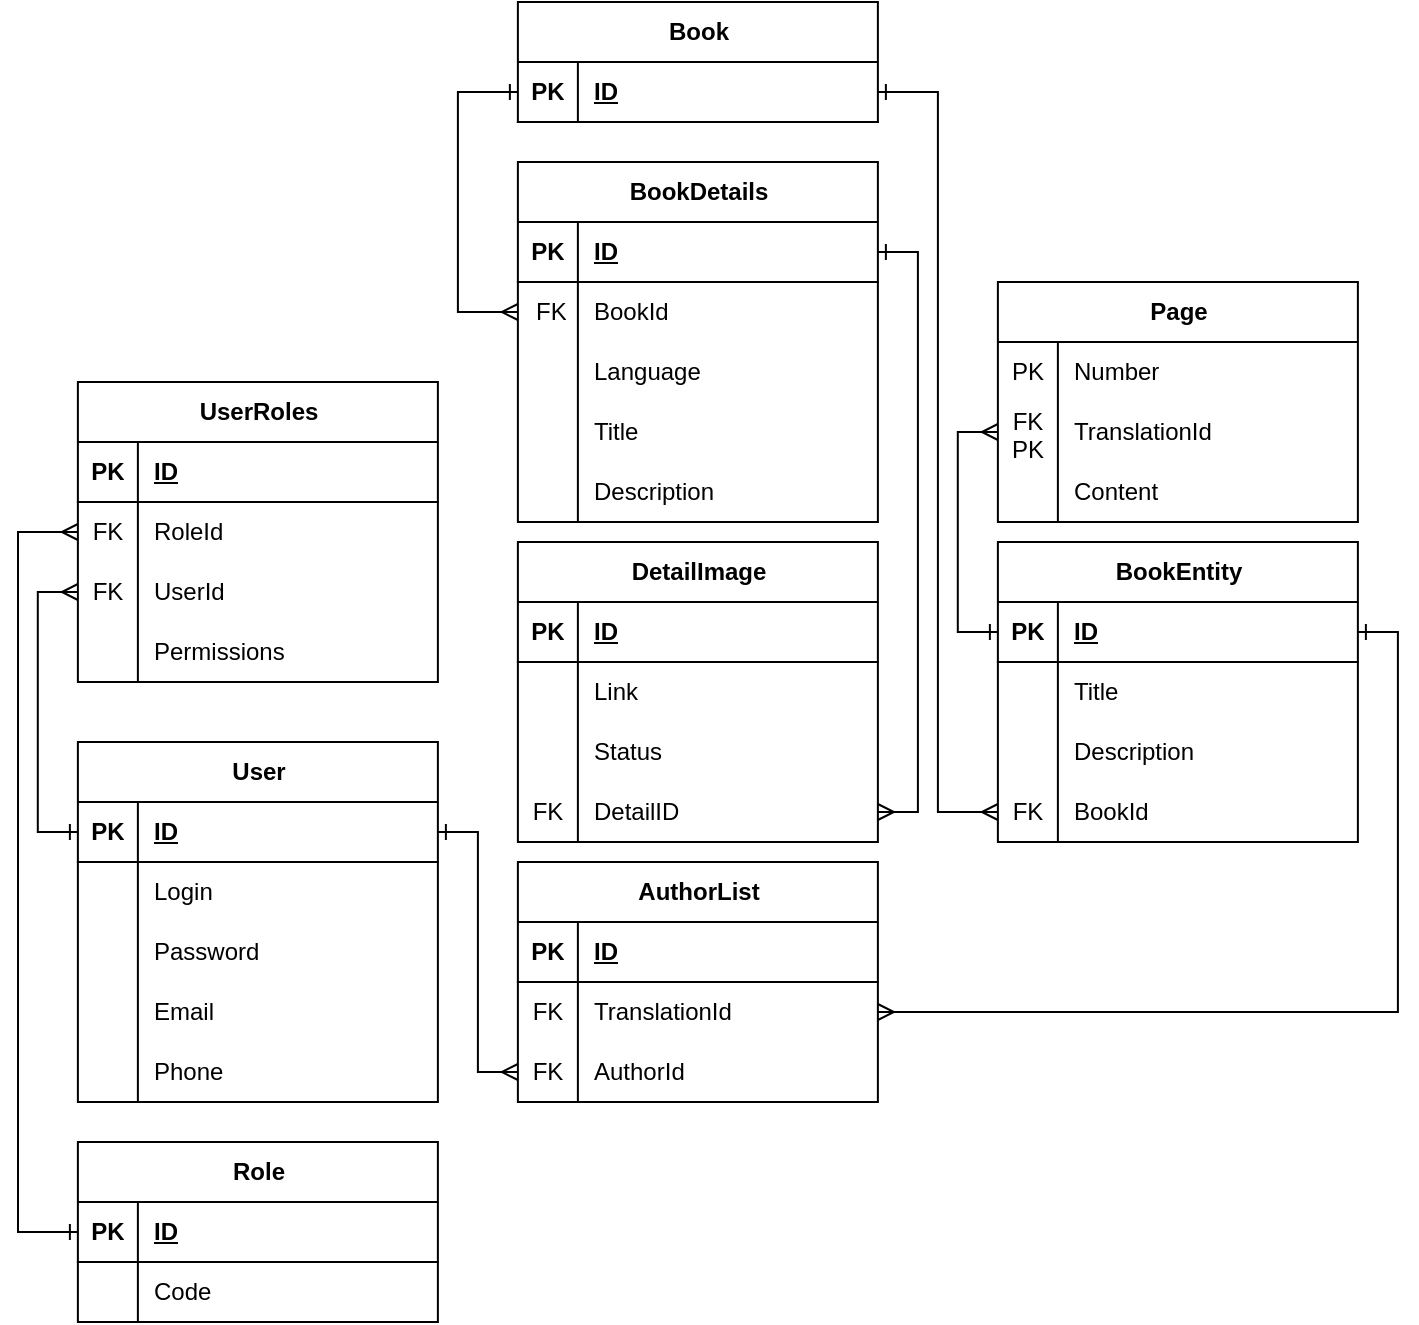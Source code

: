 <mxfile version="24.4.6" type="device" pages="2">
  <diagram name="V-1" id="q00veNmQ1FlD9XZ9JTAf">
    <mxGraphModel dx="1434" dy="940" grid="1" gridSize="10" guides="1" tooltips="1" connect="1" arrows="1" fold="1" page="1" pageScale="1" pageWidth="850" pageHeight="1100" math="0" shadow="0">
      <root>
        <mxCell id="0" />
        <mxCell id="1" parent="0" />
        <mxCell id="PK9ElAKCxUoNhZcRnb1y-1" value="BookDetails" style="shape=table;startSize=30;container=1;collapsible=1;childLayout=tableLayout;fixedRows=1;rowLines=0;fontStyle=1;align=center;resizeLast=1;html=1;" parent="1" vertex="1">
          <mxGeometry x="339.94" y="130" width="180" height="180" as="geometry" />
        </mxCell>
        <mxCell id="PK9ElAKCxUoNhZcRnb1y-2" value="" style="shape=tableRow;horizontal=0;startSize=0;swimlaneHead=0;swimlaneBody=0;fillColor=none;collapsible=0;dropTarget=0;points=[[0,0.5],[1,0.5]];portConstraint=eastwest;top=0;left=0;right=0;bottom=1;" parent="PK9ElAKCxUoNhZcRnb1y-1" vertex="1">
          <mxGeometry y="30" width="180" height="30" as="geometry" />
        </mxCell>
        <mxCell id="PK9ElAKCxUoNhZcRnb1y-3" value="PK" style="shape=partialRectangle;connectable=0;fillColor=none;top=0;left=0;bottom=0;right=0;fontStyle=1;overflow=hidden;whiteSpace=wrap;html=1;" parent="PK9ElAKCxUoNhZcRnb1y-2" vertex="1">
          <mxGeometry width="30" height="30" as="geometry">
            <mxRectangle width="30" height="30" as="alternateBounds" />
          </mxGeometry>
        </mxCell>
        <mxCell id="PK9ElAKCxUoNhZcRnb1y-4" value="ID" style="shape=partialRectangle;connectable=0;fillColor=none;top=0;left=0;bottom=0;right=0;align=left;spacingLeft=6;fontStyle=5;overflow=hidden;whiteSpace=wrap;html=1;" parent="PK9ElAKCxUoNhZcRnb1y-2" vertex="1">
          <mxGeometry x="30" width="150" height="30" as="geometry">
            <mxRectangle width="150" height="30" as="alternateBounds" />
          </mxGeometry>
        </mxCell>
        <mxCell id="PK9ElAKCxUoNhZcRnb1y-5" value="" style="shape=tableRow;horizontal=0;startSize=0;swimlaneHead=0;swimlaneBody=0;fillColor=none;collapsible=0;dropTarget=0;points=[[0,0.5],[1,0.5]];portConstraint=eastwest;top=0;left=0;right=0;bottom=0;" parent="PK9ElAKCxUoNhZcRnb1y-1" vertex="1">
          <mxGeometry y="60" width="180" height="30" as="geometry" />
        </mxCell>
        <mxCell id="PK9ElAKCxUoNhZcRnb1y-6" value="&amp;nbsp;FK" style="shape=partialRectangle;connectable=0;fillColor=none;top=0;left=0;bottom=0;right=0;editable=1;overflow=hidden;whiteSpace=wrap;html=1;" parent="PK9ElAKCxUoNhZcRnb1y-5" vertex="1">
          <mxGeometry width="30" height="30" as="geometry">
            <mxRectangle width="30" height="30" as="alternateBounds" />
          </mxGeometry>
        </mxCell>
        <mxCell id="PK9ElAKCxUoNhZcRnb1y-7" value="BookId" style="shape=partialRectangle;connectable=0;fillColor=none;top=0;left=0;bottom=0;right=0;align=left;spacingLeft=6;overflow=hidden;whiteSpace=wrap;html=1;" parent="PK9ElAKCxUoNhZcRnb1y-5" vertex="1">
          <mxGeometry x="30" width="150" height="30" as="geometry">
            <mxRectangle width="150" height="30" as="alternateBounds" />
          </mxGeometry>
        </mxCell>
        <mxCell id="PK9ElAKCxUoNhZcRnb1y-8" value="" style="shape=tableRow;horizontal=0;startSize=0;swimlaneHead=0;swimlaneBody=0;fillColor=none;collapsible=0;dropTarget=0;points=[[0,0.5],[1,0.5]];portConstraint=eastwest;top=0;left=0;right=0;bottom=0;" parent="PK9ElAKCxUoNhZcRnb1y-1" vertex="1">
          <mxGeometry y="90" width="180" height="30" as="geometry" />
        </mxCell>
        <mxCell id="PK9ElAKCxUoNhZcRnb1y-9" value="" style="shape=partialRectangle;connectable=0;fillColor=none;top=0;left=0;bottom=0;right=0;editable=1;overflow=hidden;whiteSpace=wrap;html=1;" parent="PK9ElAKCxUoNhZcRnb1y-8" vertex="1">
          <mxGeometry width="30" height="30" as="geometry">
            <mxRectangle width="30" height="30" as="alternateBounds" />
          </mxGeometry>
        </mxCell>
        <mxCell id="PK9ElAKCxUoNhZcRnb1y-10" value="Language" style="shape=partialRectangle;connectable=0;fillColor=none;top=0;left=0;bottom=0;right=0;align=left;spacingLeft=6;overflow=hidden;whiteSpace=wrap;html=1;" parent="PK9ElAKCxUoNhZcRnb1y-8" vertex="1">
          <mxGeometry x="30" width="150" height="30" as="geometry">
            <mxRectangle width="150" height="30" as="alternateBounds" />
          </mxGeometry>
        </mxCell>
        <mxCell id="PK9ElAKCxUoNhZcRnb1y-11" value="" style="shape=tableRow;horizontal=0;startSize=0;swimlaneHead=0;swimlaneBody=0;fillColor=none;collapsible=0;dropTarget=0;points=[[0,0.5],[1,0.5]];portConstraint=eastwest;top=0;left=0;right=0;bottom=0;" parent="PK9ElAKCxUoNhZcRnb1y-1" vertex="1">
          <mxGeometry y="120" width="180" height="30" as="geometry" />
        </mxCell>
        <mxCell id="PK9ElAKCxUoNhZcRnb1y-12" value="" style="shape=partialRectangle;connectable=0;fillColor=none;top=0;left=0;bottom=0;right=0;editable=1;overflow=hidden;whiteSpace=wrap;html=1;" parent="PK9ElAKCxUoNhZcRnb1y-11" vertex="1">
          <mxGeometry width="30" height="30" as="geometry">
            <mxRectangle width="30" height="30" as="alternateBounds" />
          </mxGeometry>
        </mxCell>
        <mxCell id="PK9ElAKCxUoNhZcRnb1y-13" value="Title" style="shape=partialRectangle;connectable=0;fillColor=none;top=0;left=0;bottom=0;right=0;align=left;spacingLeft=6;overflow=hidden;whiteSpace=wrap;html=1;" parent="PK9ElAKCxUoNhZcRnb1y-11" vertex="1">
          <mxGeometry x="30" width="150" height="30" as="geometry">
            <mxRectangle width="150" height="30" as="alternateBounds" />
          </mxGeometry>
        </mxCell>
        <mxCell id="PK9ElAKCxUoNhZcRnb1y-14" value="" style="shape=tableRow;horizontal=0;startSize=0;swimlaneHead=0;swimlaneBody=0;fillColor=none;collapsible=0;dropTarget=0;points=[[0,0.5],[1,0.5]];portConstraint=eastwest;top=0;left=0;right=0;bottom=0;" parent="PK9ElAKCxUoNhZcRnb1y-1" vertex="1">
          <mxGeometry y="150" width="180" height="30" as="geometry" />
        </mxCell>
        <mxCell id="PK9ElAKCxUoNhZcRnb1y-15" value="" style="shape=partialRectangle;connectable=0;fillColor=none;top=0;left=0;bottom=0;right=0;editable=1;overflow=hidden;whiteSpace=wrap;html=1;" parent="PK9ElAKCxUoNhZcRnb1y-14" vertex="1">
          <mxGeometry width="30" height="30" as="geometry">
            <mxRectangle width="30" height="30" as="alternateBounds" />
          </mxGeometry>
        </mxCell>
        <mxCell id="PK9ElAKCxUoNhZcRnb1y-16" value="Description" style="shape=partialRectangle;connectable=0;fillColor=none;top=0;left=0;bottom=0;right=0;align=left;spacingLeft=6;overflow=hidden;whiteSpace=wrap;html=1;" parent="PK9ElAKCxUoNhZcRnb1y-14" vertex="1">
          <mxGeometry x="30" width="150" height="30" as="geometry">
            <mxRectangle width="150" height="30" as="alternateBounds" />
          </mxGeometry>
        </mxCell>
        <mxCell id="PK9ElAKCxUoNhZcRnb1y-17" value="DetailImage" style="shape=table;startSize=30;container=1;collapsible=1;childLayout=tableLayout;fixedRows=1;rowLines=0;fontStyle=1;align=center;resizeLast=1;html=1;" parent="1" vertex="1">
          <mxGeometry x="339.94" y="320" width="180" height="150" as="geometry" />
        </mxCell>
        <mxCell id="PK9ElAKCxUoNhZcRnb1y-18" value="" style="shape=tableRow;horizontal=0;startSize=0;swimlaneHead=0;swimlaneBody=0;fillColor=none;collapsible=0;dropTarget=0;points=[[0,0.5],[1,0.5]];portConstraint=eastwest;top=0;left=0;right=0;bottom=1;" parent="PK9ElAKCxUoNhZcRnb1y-17" vertex="1">
          <mxGeometry y="30" width="180" height="30" as="geometry" />
        </mxCell>
        <mxCell id="PK9ElAKCxUoNhZcRnb1y-19" value="PK" style="shape=partialRectangle;connectable=0;fillColor=none;top=0;left=0;bottom=0;right=0;fontStyle=1;overflow=hidden;whiteSpace=wrap;html=1;" parent="PK9ElAKCxUoNhZcRnb1y-18" vertex="1">
          <mxGeometry width="30" height="30" as="geometry">
            <mxRectangle width="30" height="30" as="alternateBounds" />
          </mxGeometry>
        </mxCell>
        <mxCell id="PK9ElAKCxUoNhZcRnb1y-20" value="ID" style="shape=partialRectangle;connectable=0;fillColor=none;top=0;left=0;bottom=0;right=0;align=left;spacingLeft=6;fontStyle=5;overflow=hidden;whiteSpace=wrap;html=1;" parent="PK9ElAKCxUoNhZcRnb1y-18" vertex="1">
          <mxGeometry x="30" width="150" height="30" as="geometry">
            <mxRectangle width="150" height="30" as="alternateBounds" />
          </mxGeometry>
        </mxCell>
        <mxCell id="PK9ElAKCxUoNhZcRnb1y-21" value="" style="shape=tableRow;horizontal=0;startSize=0;swimlaneHead=0;swimlaneBody=0;fillColor=none;collapsible=0;dropTarget=0;points=[[0,0.5],[1,0.5]];portConstraint=eastwest;top=0;left=0;right=0;bottom=0;" parent="PK9ElAKCxUoNhZcRnb1y-17" vertex="1">
          <mxGeometry y="60" width="180" height="30" as="geometry" />
        </mxCell>
        <mxCell id="PK9ElAKCxUoNhZcRnb1y-22" value="" style="shape=partialRectangle;connectable=0;fillColor=none;top=0;left=0;bottom=0;right=0;editable=1;overflow=hidden;whiteSpace=wrap;html=1;" parent="PK9ElAKCxUoNhZcRnb1y-21" vertex="1">
          <mxGeometry width="30" height="30" as="geometry">
            <mxRectangle width="30" height="30" as="alternateBounds" />
          </mxGeometry>
        </mxCell>
        <mxCell id="PK9ElAKCxUoNhZcRnb1y-23" value="Link" style="shape=partialRectangle;connectable=0;fillColor=none;top=0;left=0;bottom=0;right=0;align=left;spacingLeft=6;overflow=hidden;whiteSpace=wrap;html=1;" parent="PK9ElAKCxUoNhZcRnb1y-21" vertex="1">
          <mxGeometry x="30" width="150" height="30" as="geometry">
            <mxRectangle width="150" height="30" as="alternateBounds" />
          </mxGeometry>
        </mxCell>
        <mxCell id="PK9ElAKCxUoNhZcRnb1y-24" value="" style="shape=tableRow;horizontal=0;startSize=0;swimlaneHead=0;swimlaneBody=0;fillColor=none;collapsible=0;dropTarget=0;points=[[0,0.5],[1,0.5]];portConstraint=eastwest;top=0;left=0;right=0;bottom=0;" parent="PK9ElAKCxUoNhZcRnb1y-17" vertex="1">
          <mxGeometry y="90" width="180" height="30" as="geometry" />
        </mxCell>
        <mxCell id="PK9ElAKCxUoNhZcRnb1y-25" value="" style="shape=partialRectangle;connectable=0;fillColor=none;top=0;left=0;bottom=0;right=0;editable=1;overflow=hidden;whiteSpace=wrap;html=1;" parent="PK9ElAKCxUoNhZcRnb1y-24" vertex="1">
          <mxGeometry width="30" height="30" as="geometry">
            <mxRectangle width="30" height="30" as="alternateBounds" />
          </mxGeometry>
        </mxCell>
        <mxCell id="PK9ElAKCxUoNhZcRnb1y-26" value="Status" style="shape=partialRectangle;connectable=0;fillColor=none;top=0;left=0;bottom=0;right=0;align=left;spacingLeft=6;overflow=hidden;whiteSpace=wrap;html=1;" parent="PK9ElAKCxUoNhZcRnb1y-24" vertex="1">
          <mxGeometry x="30" width="150" height="30" as="geometry">
            <mxRectangle width="150" height="30" as="alternateBounds" />
          </mxGeometry>
        </mxCell>
        <mxCell id="PK9ElAKCxUoNhZcRnb1y-27" value="" style="shape=tableRow;horizontal=0;startSize=0;swimlaneHead=0;swimlaneBody=0;fillColor=none;collapsible=0;dropTarget=0;points=[[0,0.5],[1,0.5]];portConstraint=eastwest;top=0;left=0;right=0;bottom=0;" parent="PK9ElAKCxUoNhZcRnb1y-17" vertex="1">
          <mxGeometry y="120" width="180" height="30" as="geometry" />
        </mxCell>
        <mxCell id="PK9ElAKCxUoNhZcRnb1y-28" value="FK" style="shape=partialRectangle;connectable=0;fillColor=none;top=0;left=0;bottom=0;right=0;editable=1;overflow=hidden;whiteSpace=wrap;html=1;" parent="PK9ElAKCxUoNhZcRnb1y-27" vertex="1">
          <mxGeometry width="30" height="30" as="geometry">
            <mxRectangle width="30" height="30" as="alternateBounds" />
          </mxGeometry>
        </mxCell>
        <mxCell id="PK9ElAKCxUoNhZcRnb1y-29" value="DetailID" style="shape=partialRectangle;connectable=0;fillColor=none;top=0;left=0;bottom=0;right=0;align=left;spacingLeft=6;overflow=hidden;whiteSpace=wrap;html=1;" parent="PK9ElAKCxUoNhZcRnb1y-27" vertex="1">
          <mxGeometry x="30" width="150" height="30" as="geometry">
            <mxRectangle width="150" height="30" as="alternateBounds" />
          </mxGeometry>
        </mxCell>
        <mxCell id="PK9ElAKCxUoNhZcRnb1y-30" value="User" style="shape=table;startSize=30;container=1;collapsible=1;childLayout=tableLayout;fixedRows=1;rowLines=0;fontStyle=1;align=center;resizeLast=1;html=1;" parent="1" vertex="1">
          <mxGeometry x="119.94" y="420" width="180" height="180" as="geometry" />
        </mxCell>
        <mxCell id="PK9ElAKCxUoNhZcRnb1y-31" value="" style="shape=tableRow;horizontal=0;startSize=0;swimlaneHead=0;swimlaneBody=0;fillColor=none;collapsible=0;dropTarget=0;points=[[0,0.5],[1,0.5]];portConstraint=eastwest;top=0;left=0;right=0;bottom=1;" parent="PK9ElAKCxUoNhZcRnb1y-30" vertex="1">
          <mxGeometry y="30" width="180" height="30" as="geometry" />
        </mxCell>
        <mxCell id="PK9ElAKCxUoNhZcRnb1y-32" value="PK" style="shape=partialRectangle;connectable=0;fillColor=none;top=0;left=0;bottom=0;right=0;fontStyle=1;overflow=hidden;whiteSpace=wrap;html=1;" parent="PK9ElAKCxUoNhZcRnb1y-31" vertex="1">
          <mxGeometry width="30" height="30" as="geometry">
            <mxRectangle width="30" height="30" as="alternateBounds" />
          </mxGeometry>
        </mxCell>
        <mxCell id="PK9ElAKCxUoNhZcRnb1y-33" value="ID" style="shape=partialRectangle;connectable=0;fillColor=none;top=0;left=0;bottom=0;right=0;align=left;spacingLeft=6;fontStyle=5;overflow=hidden;whiteSpace=wrap;html=1;" parent="PK9ElAKCxUoNhZcRnb1y-31" vertex="1">
          <mxGeometry x="30" width="150" height="30" as="geometry">
            <mxRectangle width="150" height="30" as="alternateBounds" />
          </mxGeometry>
        </mxCell>
        <mxCell id="PK9ElAKCxUoNhZcRnb1y-34" value="" style="shape=tableRow;horizontal=0;startSize=0;swimlaneHead=0;swimlaneBody=0;fillColor=none;collapsible=0;dropTarget=0;points=[[0,0.5],[1,0.5]];portConstraint=eastwest;top=0;left=0;right=0;bottom=0;" parent="PK9ElAKCxUoNhZcRnb1y-30" vertex="1">
          <mxGeometry y="60" width="180" height="30" as="geometry" />
        </mxCell>
        <mxCell id="PK9ElAKCxUoNhZcRnb1y-35" value="" style="shape=partialRectangle;connectable=0;fillColor=none;top=0;left=0;bottom=0;right=0;editable=1;overflow=hidden;whiteSpace=wrap;html=1;" parent="PK9ElAKCxUoNhZcRnb1y-34" vertex="1">
          <mxGeometry width="30" height="30" as="geometry">
            <mxRectangle width="30" height="30" as="alternateBounds" />
          </mxGeometry>
        </mxCell>
        <mxCell id="PK9ElAKCxUoNhZcRnb1y-36" value="Login" style="shape=partialRectangle;connectable=0;fillColor=none;top=0;left=0;bottom=0;right=0;align=left;spacingLeft=6;overflow=hidden;whiteSpace=wrap;html=1;" parent="PK9ElAKCxUoNhZcRnb1y-34" vertex="1">
          <mxGeometry x="30" width="150" height="30" as="geometry">
            <mxRectangle width="150" height="30" as="alternateBounds" />
          </mxGeometry>
        </mxCell>
        <mxCell id="PK9ElAKCxUoNhZcRnb1y-37" value="" style="shape=tableRow;horizontal=0;startSize=0;swimlaneHead=0;swimlaneBody=0;fillColor=none;collapsible=0;dropTarget=0;points=[[0,0.5],[1,0.5]];portConstraint=eastwest;top=0;left=0;right=0;bottom=0;" parent="PK9ElAKCxUoNhZcRnb1y-30" vertex="1">
          <mxGeometry y="90" width="180" height="30" as="geometry" />
        </mxCell>
        <mxCell id="PK9ElAKCxUoNhZcRnb1y-38" value="" style="shape=partialRectangle;connectable=0;fillColor=none;top=0;left=0;bottom=0;right=0;editable=1;overflow=hidden;whiteSpace=wrap;html=1;" parent="PK9ElAKCxUoNhZcRnb1y-37" vertex="1">
          <mxGeometry width="30" height="30" as="geometry">
            <mxRectangle width="30" height="30" as="alternateBounds" />
          </mxGeometry>
        </mxCell>
        <mxCell id="PK9ElAKCxUoNhZcRnb1y-39" value="Password" style="shape=partialRectangle;connectable=0;fillColor=none;top=0;left=0;bottom=0;right=0;align=left;spacingLeft=6;overflow=hidden;whiteSpace=wrap;html=1;" parent="PK9ElAKCxUoNhZcRnb1y-37" vertex="1">
          <mxGeometry x="30" width="150" height="30" as="geometry">
            <mxRectangle width="150" height="30" as="alternateBounds" />
          </mxGeometry>
        </mxCell>
        <mxCell id="PK9ElAKCxUoNhZcRnb1y-40" value="" style="shape=tableRow;horizontal=0;startSize=0;swimlaneHead=0;swimlaneBody=0;fillColor=none;collapsible=0;dropTarget=0;points=[[0,0.5],[1,0.5]];portConstraint=eastwest;top=0;left=0;right=0;bottom=0;" parent="PK9ElAKCxUoNhZcRnb1y-30" vertex="1">
          <mxGeometry y="120" width="180" height="30" as="geometry" />
        </mxCell>
        <mxCell id="PK9ElAKCxUoNhZcRnb1y-41" value="" style="shape=partialRectangle;connectable=0;fillColor=none;top=0;left=0;bottom=0;right=0;editable=1;overflow=hidden;whiteSpace=wrap;html=1;" parent="PK9ElAKCxUoNhZcRnb1y-40" vertex="1">
          <mxGeometry width="30" height="30" as="geometry">
            <mxRectangle width="30" height="30" as="alternateBounds" />
          </mxGeometry>
        </mxCell>
        <mxCell id="PK9ElAKCxUoNhZcRnb1y-42" value="Email" style="shape=partialRectangle;connectable=0;fillColor=none;top=0;left=0;bottom=0;right=0;align=left;spacingLeft=6;overflow=hidden;whiteSpace=wrap;html=1;" parent="PK9ElAKCxUoNhZcRnb1y-40" vertex="1">
          <mxGeometry x="30" width="150" height="30" as="geometry">
            <mxRectangle width="150" height="30" as="alternateBounds" />
          </mxGeometry>
        </mxCell>
        <mxCell id="PK9ElAKCxUoNhZcRnb1y-43" value="" style="shape=tableRow;horizontal=0;startSize=0;swimlaneHead=0;swimlaneBody=0;fillColor=none;collapsible=0;dropTarget=0;points=[[0,0.5],[1,0.5]];portConstraint=eastwest;top=0;left=0;right=0;bottom=0;" parent="PK9ElAKCxUoNhZcRnb1y-30" vertex="1">
          <mxGeometry y="150" width="180" height="30" as="geometry" />
        </mxCell>
        <mxCell id="PK9ElAKCxUoNhZcRnb1y-44" value="" style="shape=partialRectangle;connectable=0;fillColor=none;top=0;left=0;bottom=0;right=0;editable=1;overflow=hidden;whiteSpace=wrap;html=1;" parent="PK9ElAKCxUoNhZcRnb1y-43" vertex="1">
          <mxGeometry width="30" height="30" as="geometry">
            <mxRectangle width="30" height="30" as="alternateBounds" />
          </mxGeometry>
        </mxCell>
        <mxCell id="PK9ElAKCxUoNhZcRnb1y-45" value="Phone" style="shape=partialRectangle;connectable=0;fillColor=none;top=0;left=0;bottom=0;right=0;align=left;spacingLeft=6;overflow=hidden;whiteSpace=wrap;html=1;" parent="PK9ElAKCxUoNhZcRnb1y-43" vertex="1">
          <mxGeometry x="30" width="150" height="30" as="geometry">
            <mxRectangle width="150" height="30" as="alternateBounds" />
          </mxGeometry>
        </mxCell>
        <mxCell id="PK9ElAKCxUoNhZcRnb1y-46" value="Role" style="shape=table;startSize=30;container=1;collapsible=1;childLayout=tableLayout;fixedRows=1;rowLines=0;fontStyle=1;align=center;resizeLast=1;html=1;" parent="1" vertex="1">
          <mxGeometry x="119.94" y="620" width="180" height="90" as="geometry" />
        </mxCell>
        <mxCell id="PK9ElAKCxUoNhZcRnb1y-47" value="" style="shape=tableRow;horizontal=0;startSize=0;swimlaneHead=0;swimlaneBody=0;fillColor=none;collapsible=0;dropTarget=0;points=[[0,0.5],[1,0.5]];portConstraint=eastwest;top=0;left=0;right=0;bottom=1;" parent="PK9ElAKCxUoNhZcRnb1y-46" vertex="1">
          <mxGeometry y="30" width="180" height="30" as="geometry" />
        </mxCell>
        <mxCell id="PK9ElAKCxUoNhZcRnb1y-48" value="PK" style="shape=partialRectangle;connectable=0;fillColor=none;top=0;left=0;bottom=0;right=0;fontStyle=1;overflow=hidden;whiteSpace=wrap;html=1;" parent="PK9ElAKCxUoNhZcRnb1y-47" vertex="1">
          <mxGeometry width="30" height="30" as="geometry">
            <mxRectangle width="30" height="30" as="alternateBounds" />
          </mxGeometry>
        </mxCell>
        <mxCell id="PK9ElAKCxUoNhZcRnb1y-49" value="ID" style="shape=partialRectangle;connectable=0;fillColor=none;top=0;left=0;bottom=0;right=0;align=left;spacingLeft=6;fontStyle=5;overflow=hidden;whiteSpace=wrap;html=1;" parent="PK9ElAKCxUoNhZcRnb1y-47" vertex="1">
          <mxGeometry x="30" width="150" height="30" as="geometry">
            <mxRectangle width="150" height="30" as="alternateBounds" />
          </mxGeometry>
        </mxCell>
        <mxCell id="PK9ElAKCxUoNhZcRnb1y-50" value="" style="shape=tableRow;horizontal=0;startSize=0;swimlaneHead=0;swimlaneBody=0;fillColor=none;collapsible=0;dropTarget=0;points=[[0,0.5],[1,0.5]];portConstraint=eastwest;top=0;left=0;right=0;bottom=0;" parent="PK9ElAKCxUoNhZcRnb1y-46" vertex="1">
          <mxGeometry y="60" width="180" height="30" as="geometry" />
        </mxCell>
        <mxCell id="PK9ElAKCxUoNhZcRnb1y-51" value="" style="shape=partialRectangle;connectable=0;fillColor=none;top=0;left=0;bottom=0;right=0;editable=1;overflow=hidden;whiteSpace=wrap;html=1;" parent="PK9ElAKCxUoNhZcRnb1y-50" vertex="1">
          <mxGeometry width="30" height="30" as="geometry">
            <mxRectangle width="30" height="30" as="alternateBounds" />
          </mxGeometry>
        </mxCell>
        <mxCell id="PK9ElAKCxUoNhZcRnb1y-52" value="Code" style="shape=partialRectangle;connectable=0;fillColor=none;top=0;left=0;bottom=0;right=0;align=left;spacingLeft=6;overflow=hidden;whiteSpace=wrap;html=1;" parent="PK9ElAKCxUoNhZcRnb1y-50" vertex="1">
          <mxGeometry x="30" width="150" height="30" as="geometry">
            <mxRectangle width="150" height="30" as="alternateBounds" />
          </mxGeometry>
        </mxCell>
        <mxCell id="PK9ElAKCxUoNhZcRnb1y-53" value="UserRoles" style="shape=table;startSize=30;container=1;collapsible=1;childLayout=tableLayout;fixedRows=1;rowLines=0;fontStyle=1;align=center;resizeLast=1;html=1;" parent="1" vertex="1">
          <mxGeometry x="119.94" y="240" width="180" height="150" as="geometry" />
        </mxCell>
        <mxCell id="PK9ElAKCxUoNhZcRnb1y-54" value="" style="shape=tableRow;horizontal=0;startSize=0;swimlaneHead=0;swimlaneBody=0;fillColor=none;collapsible=0;dropTarget=0;points=[[0,0.5],[1,0.5]];portConstraint=eastwest;top=0;left=0;right=0;bottom=1;" parent="PK9ElAKCxUoNhZcRnb1y-53" vertex="1">
          <mxGeometry y="30" width="180" height="30" as="geometry" />
        </mxCell>
        <mxCell id="PK9ElAKCxUoNhZcRnb1y-55" value="PK" style="shape=partialRectangle;connectable=0;fillColor=none;top=0;left=0;bottom=0;right=0;fontStyle=1;overflow=hidden;whiteSpace=wrap;html=1;" parent="PK9ElAKCxUoNhZcRnb1y-54" vertex="1">
          <mxGeometry width="30" height="30" as="geometry">
            <mxRectangle width="30" height="30" as="alternateBounds" />
          </mxGeometry>
        </mxCell>
        <mxCell id="PK9ElAKCxUoNhZcRnb1y-56" value="ID" style="shape=partialRectangle;connectable=0;fillColor=none;top=0;left=0;bottom=0;right=0;align=left;spacingLeft=6;fontStyle=5;overflow=hidden;whiteSpace=wrap;html=1;" parent="PK9ElAKCxUoNhZcRnb1y-54" vertex="1">
          <mxGeometry x="30" width="150" height="30" as="geometry">
            <mxRectangle width="150" height="30" as="alternateBounds" />
          </mxGeometry>
        </mxCell>
        <mxCell id="PK9ElAKCxUoNhZcRnb1y-57" value="" style="shape=tableRow;horizontal=0;startSize=0;swimlaneHead=0;swimlaneBody=0;fillColor=none;collapsible=0;dropTarget=0;points=[[0,0.5],[1,0.5]];portConstraint=eastwest;top=0;left=0;right=0;bottom=0;" parent="PK9ElAKCxUoNhZcRnb1y-53" vertex="1">
          <mxGeometry y="60" width="180" height="30" as="geometry" />
        </mxCell>
        <mxCell id="PK9ElAKCxUoNhZcRnb1y-58" value="FK" style="shape=partialRectangle;connectable=0;fillColor=none;top=0;left=0;bottom=0;right=0;editable=1;overflow=hidden;whiteSpace=wrap;html=1;" parent="PK9ElAKCxUoNhZcRnb1y-57" vertex="1">
          <mxGeometry width="30" height="30" as="geometry">
            <mxRectangle width="30" height="30" as="alternateBounds" />
          </mxGeometry>
        </mxCell>
        <mxCell id="PK9ElAKCxUoNhZcRnb1y-59" value="RoleId" style="shape=partialRectangle;connectable=0;fillColor=none;top=0;left=0;bottom=0;right=0;align=left;spacingLeft=6;overflow=hidden;whiteSpace=wrap;html=1;" parent="PK9ElAKCxUoNhZcRnb1y-57" vertex="1">
          <mxGeometry x="30" width="150" height="30" as="geometry">
            <mxRectangle width="150" height="30" as="alternateBounds" />
          </mxGeometry>
        </mxCell>
        <mxCell id="PK9ElAKCxUoNhZcRnb1y-60" value="" style="shape=tableRow;horizontal=0;startSize=0;swimlaneHead=0;swimlaneBody=0;fillColor=none;collapsible=0;dropTarget=0;points=[[0,0.5],[1,0.5]];portConstraint=eastwest;top=0;left=0;right=0;bottom=0;" parent="PK9ElAKCxUoNhZcRnb1y-53" vertex="1">
          <mxGeometry y="90" width="180" height="30" as="geometry" />
        </mxCell>
        <mxCell id="PK9ElAKCxUoNhZcRnb1y-61" value="FK" style="shape=partialRectangle;connectable=0;fillColor=none;top=0;left=0;bottom=0;right=0;editable=1;overflow=hidden;whiteSpace=wrap;html=1;" parent="PK9ElAKCxUoNhZcRnb1y-60" vertex="1">
          <mxGeometry width="30" height="30" as="geometry">
            <mxRectangle width="30" height="30" as="alternateBounds" />
          </mxGeometry>
        </mxCell>
        <mxCell id="PK9ElAKCxUoNhZcRnb1y-62" value="UserId" style="shape=partialRectangle;connectable=0;fillColor=none;top=0;left=0;bottom=0;right=0;align=left;spacingLeft=6;overflow=hidden;whiteSpace=wrap;html=1;" parent="PK9ElAKCxUoNhZcRnb1y-60" vertex="1">
          <mxGeometry x="30" width="150" height="30" as="geometry">
            <mxRectangle width="150" height="30" as="alternateBounds" />
          </mxGeometry>
        </mxCell>
        <mxCell id="Z6V3pBZVqL4xNdeDgCxg-8" value="" style="shape=tableRow;horizontal=0;startSize=0;swimlaneHead=0;swimlaneBody=0;fillColor=none;collapsible=0;dropTarget=0;points=[[0,0.5],[1,0.5]];portConstraint=eastwest;top=0;left=0;right=0;bottom=0;" vertex="1" parent="PK9ElAKCxUoNhZcRnb1y-53">
          <mxGeometry y="120" width="180" height="30" as="geometry" />
        </mxCell>
        <mxCell id="Z6V3pBZVqL4xNdeDgCxg-9" value="" style="shape=partialRectangle;connectable=0;fillColor=none;top=0;left=0;bottom=0;right=0;editable=1;overflow=hidden;whiteSpace=wrap;html=1;" vertex="1" parent="Z6V3pBZVqL4xNdeDgCxg-8">
          <mxGeometry width="30" height="30" as="geometry">
            <mxRectangle width="30" height="30" as="alternateBounds" />
          </mxGeometry>
        </mxCell>
        <mxCell id="Z6V3pBZVqL4xNdeDgCxg-10" value="Permissions" style="shape=partialRectangle;connectable=0;fillColor=none;top=0;left=0;bottom=0;right=0;align=left;spacingLeft=6;overflow=hidden;whiteSpace=wrap;html=1;" vertex="1" parent="Z6V3pBZVqL4xNdeDgCxg-8">
          <mxGeometry x="30" width="150" height="30" as="geometry">
            <mxRectangle width="150" height="30" as="alternateBounds" />
          </mxGeometry>
        </mxCell>
        <mxCell id="PK9ElAKCxUoNhZcRnb1y-63" style="edgeStyle=orthogonalEdgeStyle;rounded=0;orthogonalLoop=1;jettySize=auto;html=1;endArrow=ERmany;endFill=0;startArrow=ERone;startFill=0;exitX=0;exitY=0.5;exitDx=0;exitDy=0;entryX=0;entryY=0.5;entryDx=0;entryDy=0;" parent="1" source="PK9ElAKCxUoNhZcRnb1y-47" target="PK9ElAKCxUoNhZcRnb1y-57" edge="1">
          <mxGeometry relative="1" as="geometry">
            <mxPoint x="-50.06" y="115" as="sourcePoint" />
            <mxPoint x="-150.06" y="415" as="targetPoint" />
            <Array as="points">
              <mxPoint x="90" y="665" />
              <mxPoint x="90" y="315" />
            </Array>
          </mxGeometry>
        </mxCell>
        <mxCell id="PK9ElAKCxUoNhZcRnb1y-64" style="edgeStyle=orthogonalEdgeStyle;rounded=0;orthogonalLoop=1;jettySize=auto;html=1;endArrow=ERmany;endFill=0;startArrow=ERone;startFill=0;exitX=0;exitY=0.5;exitDx=0;exitDy=0;entryX=0;entryY=0.5;entryDx=0;entryDy=0;" parent="1" source="PK9ElAKCxUoNhZcRnb1y-31" target="PK9ElAKCxUoNhZcRnb1y-60" edge="1">
          <mxGeometry relative="1" as="geometry">
            <mxPoint x="49.94" y="775" as="sourcePoint" />
            <mxPoint x="49.94" y="705" as="targetPoint" />
          </mxGeometry>
        </mxCell>
        <mxCell id="PK9ElAKCxUoNhZcRnb1y-65" value="Book" style="shape=table;startSize=30;container=1;collapsible=1;childLayout=tableLayout;fixedRows=1;rowLines=0;fontStyle=1;align=center;resizeLast=1;html=1;" parent="1" vertex="1">
          <mxGeometry x="339.94" y="50" width="180" height="60" as="geometry" />
        </mxCell>
        <mxCell id="PK9ElAKCxUoNhZcRnb1y-66" value="" style="shape=tableRow;horizontal=0;startSize=0;swimlaneHead=0;swimlaneBody=0;fillColor=none;collapsible=0;dropTarget=0;points=[[0,0.5],[1,0.5]];portConstraint=eastwest;top=0;left=0;right=0;bottom=1;" parent="PK9ElAKCxUoNhZcRnb1y-65" vertex="1">
          <mxGeometry y="30" width="180" height="30" as="geometry" />
        </mxCell>
        <mxCell id="PK9ElAKCxUoNhZcRnb1y-67" value="PK" style="shape=partialRectangle;connectable=0;fillColor=none;top=0;left=0;bottom=0;right=0;fontStyle=1;overflow=hidden;whiteSpace=wrap;html=1;" parent="PK9ElAKCxUoNhZcRnb1y-66" vertex="1">
          <mxGeometry width="30" height="30" as="geometry">
            <mxRectangle width="30" height="30" as="alternateBounds" />
          </mxGeometry>
        </mxCell>
        <mxCell id="PK9ElAKCxUoNhZcRnb1y-68" value="ID" style="shape=partialRectangle;connectable=0;fillColor=none;top=0;left=0;bottom=0;right=0;align=left;spacingLeft=6;fontStyle=5;overflow=hidden;whiteSpace=wrap;html=1;" parent="PK9ElAKCxUoNhZcRnb1y-66" vertex="1">
          <mxGeometry x="30" width="150" height="30" as="geometry">
            <mxRectangle width="150" height="30" as="alternateBounds" />
          </mxGeometry>
        </mxCell>
        <mxCell id="PK9ElAKCxUoNhZcRnb1y-69" value="BookEntity" style="shape=table;startSize=30;container=1;collapsible=1;childLayout=tableLayout;fixedRows=1;rowLines=0;fontStyle=1;align=center;resizeLast=1;html=1;" parent="1" vertex="1">
          <mxGeometry x="579.94" y="320" width="180" height="150" as="geometry" />
        </mxCell>
        <mxCell id="PK9ElAKCxUoNhZcRnb1y-70" value="" style="shape=tableRow;horizontal=0;startSize=0;swimlaneHead=0;swimlaneBody=0;fillColor=none;collapsible=0;dropTarget=0;points=[[0,0.5],[1,0.5]];portConstraint=eastwest;top=0;left=0;right=0;bottom=1;" parent="PK9ElAKCxUoNhZcRnb1y-69" vertex="1">
          <mxGeometry y="30" width="180" height="30" as="geometry" />
        </mxCell>
        <mxCell id="PK9ElAKCxUoNhZcRnb1y-71" value="PK" style="shape=partialRectangle;connectable=0;fillColor=none;top=0;left=0;bottom=0;right=0;fontStyle=1;overflow=hidden;whiteSpace=wrap;html=1;" parent="PK9ElAKCxUoNhZcRnb1y-70" vertex="1">
          <mxGeometry width="30" height="30" as="geometry">
            <mxRectangle width="30" height="30" as="alternateBounds" />
          </mxGeometry>
        </mxCell>
        <mxCell id="PK9ElAKCxUoNhZcRnb1y-72" value="ID" style="shape=partialRectangle;connectable=0;fillColor=none;top=0;left=0;bottom=0;right=0;align=left;spacingLeft=6;fontStyle=5;overflow=hidden;whiteSpace=wrap;html=1;" parent="PK9ElAKCxUoNhZcRnb1y-70" vertex="1">
          <mxGeometry x="30" width="150" height="30" as="geometry">
            <mxRectangle width="150" height="30" as="alternateBounds" />
          </mxGeometry>
        </mxCell>
        <mxCell id="PK9ElAKCxUoNhZcRnb1y-73" value="" style="shape=tableRow;horizontal=0;startSize=0;swimlaneHead=0;swimlaneBody=0;fillColor=none;collapsible=0;dropTarget=0;points=[[0,0.5],[1,0.5]];portConstraint=eastwest;top=0;left=0;right=0;bottom=0;" parent="PK9ElAKCxUoNhZcRnb1y-69" vertex="1">
          <mxGeometry y="60" width="180" height="30" as="geometry" />
        </mxCell>
        <mxCell id="PK9ElAKCxUoNhZcRnb1y-74" value="" style="shape=partialRectangle;connectable=0;fillColor=none;top=0;left=0;bottom=0;right=0;editable=1;overflow=hidden;whiteSpace=wrap;html=1;" parent="PK9ElAKCxUoNhZcRnb1y-73" vertex="1">
          <mxGeometry width="30" height="30" as="geometry">
            <mxRectangle width="30" height="30" as="alternateBounds" />
          </mxGeometry>
        </mxCell>
        <mxCell id="PK9ElAKCxUoNhZcRnb1y-75" value="Title" style="shape=partialRectangle;connectable=0;fillColor=none;top=0;left=0;bottom=0;right=0;align=left;spacingLeft=6;overflow=hidden;whiteSpace=wrap;html=1;" parent="PK9ElAKCxUoNhZcRnb1y-73" vertex="1">
          <mxGeometry x="30" width="150" height="30" as="geometry">
            <mxRectangle width="150" height="30" as="alternateBounds" />
          </mxGeometry>
        </mxCell>
        <mxCell id="PK9ElAKCxUoNhZcRnb1y-76" value="" style="shape=tableRow;horizontal=0;startSize=0;swimlaneHead=0;swimlaneBody=0;fillColor=none;collapsible=0;dropTarget=0;points=[[0,0.5],[1,0.5]];portConstraint=eastwest;top=0;left=0;right=0;bottom=0;" parent="PK9ElAKCxUoNhZcRnb1y-69" vertex="1">
          <mxGeometry y="90" width="180" height="30" as="geometry" />
        </mxCell>
        <mxCell id="PK9ElAKCxUoNhZcRnb1y-77" value="" style="shape=partialRectangle;connectable=0;fillColor=none;top=0;left=0;bottom=0;right=0;editable=1;overflow=hidden;whiteSpace=wrap;html=1;" parent="PK9ElAKCxUoNhZcRnb1y-76" vertex="1">
          <mxGeometry width="30" height="30" as="geometry">
            <mxRectangle width="30" height="30" as="alternateBounds" />
          </mxGeometry>
        </mxCell>
        <mxCell id="PK9ElAKCxUoNhZcRnb1y-78" value="Description" style="shape=partialRectangle;connectable=0;fillColor=none;top=0;left=0;bottom=0;right=0;align=left;spacingLeft=6;overflow=hidden;whiteSpace=wrap;html=1;" parent="PK9ElAKCxUoNhZcRnb1y-76" vertex="1">
          <mxGeometry x="30" width="150" height="30" as="geometry">
            <mxRectangle width="150" height="30" as="alternateBounds" />
          </mxGeometry>
        </mxCell>
        <mxCell id="PK9ElAKCxUoNhZcRnb1y-79" value="" style="shape=tableRow;horizontal=0;startSize=0;swimlaneHead=0;swimlaneBody=0;fillColor=none;collapsible=0;dropTarget=0;points=[[0,0.5],[1,0.5]];portConstraint=eastwest;top=0;left=0;right=0;bottom=0;" parent="PK9ElAKCxUoNhZcRnb1y-69" vertex="1">
          <mxGeometry y="120" width="180" height="30" as="geometry" />
        </mxCell>
        <mxCell id="PK9ElAKCxUoNhZcRnb1y-80" value="FK" style="shape=partialRectangle;connectable=0;fillColor=none;top=0;left=0;bottom=0;right=0;editable=1;overflow=hidden;whiteSpace=wrap;html=1;" parent="PK9ElAKCxUoNhZcRnb1y-79" vertex="1">
          <mxGeometry width="30" height="30" as="geometry">
            <mxRectangle width="30" height="30" as="alternateBounds" />
          </mxGeometry>
        </mxCell>
        <mxCell id="PK9ElAKCxUoNhZcRnb1y-81" value="BookId" style="shape=partialRectangle;connectable=0;fillColor=none;top=0;left=0;bottom=0;right=0;align=left;spacingLeft=6;overflow=hidden;whiteSpace=wrap;html=1;" parent="PK9ElAKCxUoNhZcRnb1y-79" vertex="1">
          <mxGeometry x="30" width="150" height="30" as="geometry">
            <mxRectangle width="150" height="30" as="alternateBounds" />
          </mxGeometry>
        </mxCell>
        <mxCell id="PK9ElAKCxUoNhZcRnb1y-82" value="Page" style="shape=table;startSize=30;container=1;collapsible=1;childLayout=tableLayout;fixedRows=1;rowLines=0;fontStyle=1;align=center;resizeLast=1;html=1;" parent="1" vertex="1">
          <mxGeometry x="579.94" y="190" width="180" height="120" as="geometry" />
        </mxCell>
        <mxCell id="PK9ElAKCxUoNhZcRnb1y-83" value="" style="shape=tableRow;horizontal=0;startSize=0;swimlaneHead=0;swimlaneBody=0;fillColor=none;collapsible=0;dropTarget=0;points=[[0,0.5],[1,0.5]];portConstraint=eastwest;top=0;left=0;right=0;bottom=0;" parent="PK9ElAKCxUoNhZcRnb1y-82" vertex="1">
          <mxGeometry y="30" width="180" height="30" as="geometry" />
        </mxCell>
        <mxCell id="PK9ElAKCxUoNhZcRnb1y-84" value="PK" style="shape=partialRectangle;connectable=0;fillColor=none;top=0;left=0;bottom=0;right=0;editable=1;overflow=hidden;whiteSpace=wrap;html=1;" parent="PK9ElAKCxUoNhZcRnb1y-83" vertex="1">
          <mxGeometry width="30" height="30" as="geometry">
            <mxRectangle width="30" height="30" as="alternateBounds" />
          </mxGeometry>
        </mxCell>
        <mxCell id="PK9ElAKCxUoNhZcRnb1y-85" value="Number" style="shape=partialRectangle;connectable=0;fillColor=none;top=0;left=0;bottom=0;right=0;align=left;spacingLeft=6;overflow=hidden;whiteSpace=wrap;html=1;" parent="PK9ElAKCxUoNhZcRnb1y-83" vertex="1">
          <mxGeometry x="30" width="150" height="30" as="geometry">
            <mxRectangle width="150" height="30" as="alternateBounds" />
          </mxGeometry>
        </mxCell>
        <mxCell id="PK9ElAKCxUoNhZcRnb1y-86" value="" style="shape=tableRow;horizontal=0;startSize=0;swimlaneHead=0;swimlaneBody=0;fillColor=none;collapsible=0;dropTarget=0;points=[[0,0.5],[1,0.5]];portConstraint=eastwest;top=0;left=0;right=0;bottom=0;" parent="PK9ElAKCxUoNhZcRnb1y-82" vertex="1">
          <mxGeometry y="60" width="180" height="30" as="geometry" />
        </mxCell>
        <mxCell id="PK9ElAKCxUoNhZcRnb1y-87" value="FK PK" style="shape=partialRectangle;connectable=0;fillColor=none;top=0;left=0;bottom=0;right=0;editable=1;overflow=hidden;whiteSpace=wrap;html=1;" parent="PK9ElAKCxUoNhZcRnb1y-86" vertex="1">
          <mxGeometry width="30" height="30" as="geometry">
            <mxRectangle width="30" height="30" as="alternateBounds" />
          </mxGeometry>
        </mxCell>
        <mxCell id="PK9ElAKCxUoNhZcRnb1y-88" value="TranslationId" style="shape=partialRectangle;connectable=0;fillColor=none;top=0;left=0;bottom=0;right=0;align=left;spacingLeft=6;overflow=hidden;whiteSpace=wrap;html=1;" parent="PK9ElAKCxUoNhZcRnb1y-86" vertex="1">
          <mxGeometry x="30" width="150" height="30" as="geometry">
            <mxRectangle width="150" height="30" as="alternateBounds" />
          </mxGeometry>
        </mxCell>
        <mxCell id="PK9ElAKCxUoNhZcRnb1y-92" value="" style="shape=tableRow;horizontal=0;startSize=0;swimlaneHead=0;swimlaneBody=0;fillColor=none;collapsible=0;dropTarget=0;points=[[0,0.5],[1,0.5]];portConstraint=eastwest;top=0;left=0;right=0;bottom=0;" parent="PK9ElAKCxUoNhZcRnb1y-82" vertex="1">
          <mxGeometry y="90" width="180" height="30" as="geometry" />
        </mxCell>
        <mxCell id="PK9ElAKCxUoNhZcRnb1y-93" value="" style="shape=partialRectangle;connectable=0;fillColor=none;top=0;left=0;bottom=0;right=0;editable=1;overflow=hidden;whiteSpace=wrap;html=1;" parent="PK9ElAKCxUoNhZcRnb1y-92" vertex="1">
          <mxGeometry width="30" height="30" as="geometry">
            <mxRectangle width="30" height="30" as="alternateBounds" />
          </mxGeometry>
        </mxCell>
        <mxCell id="PK9ElAKCxUoNhZcRnb1y-94" value="Content" style="shape=partialRectangle;connectable=0;fillColor=none;top=0;left=0;bottom=0;right=0;align=left;spacingLeft=6;overflow=hidden;whiteSpace=wrap;html=1;" parent="PK9ElAKCxUoNhZcRnb1y-92" vertex="1">
          <mxGeometry x="30" width="150" height="30" as="geometry">
            <mxRectangle width="150" height="30" as="alternateBounds" />
          </mxGeometry>
        </mxCell>
        <mxCell id="PK9ElAKCxUoNhZcRnb1y-96" style="edgeStyle=orthogonalEdgeStyle;rounded=0;orthogonalLoop=1;jettySize=auto;html=1;exitX=0;exitY=0.5;exitDx=0;exitDy=0;entryX=0;entryY=0.5;entryDx=0;entryDy=0;endArrow=ERmany;endFill=0;startArrow=ERone;startFill=0;" parent="1" source="PK9ElAKCxUoNhZcRnb1y-66" target="PK9ElAKCxUoNhZcRnb1y-5" edge="1">
          <mxGeometry relative="1" as="geometry">
            <mxPoint x="639.94" y="310" as="sourcePoint" />
            <mxPoint x="639.94" y="230" as="targetPoint" />
            <Array as="points">
              <mxPoint x="309.94" y="95" />
              <mxPoint x="309.94" y="205" />
            </Array>
          </mxGeometry>
        </mxCell>
        <mxCell id="PK9ElAKCxUoNhZcRnb1y-97" style="edgeStyle=orthogonalEdgeStyle;rounded=0;orthogonalLoop=1;jettySize=auto;html=1;exitX=1;exitY=0.5;exitDx=0;exitDy=0;entryX=0;entryY=0.5;entryDx=0;entryDy=0;endArrow=ERmany;endFill=0;startArrow=ERone;startFill=0;" parent="1" source="PK9ElAKCxUoNhZcRnb1y-66" target="PK9ElAKCxUoNhZcRnb1y-79" edge="1">
          <mxGeometry relative="1" as="geometry">
            <mxPoint x="369.94" y="105" as="sourcePoint" />
            <mxPoint x="369.94" y="215" as="targetPoint" />
            <Array as="points">
              <mxPoint x="549.94" y="95" />
              <mxPoint x="549.94" y="455" />
            </Array>
          </mxGeometry>
        </mxCell>
        <mxCell id="PK9ElAKCxUoNhZcRnb1y-98" style="edgeStyle=orthogonalEdgeStyle;rounded=0;orthogonalLoop=1;jettySize=auto;html=1;entryX=1;entryY=0.5;entryDx=0;entryDy=0;endArrow=ERmany;endFill=0;startArrow=ERone;startFill=0;exitX=1;exitY=0.5;exitDx=0;exitDy=0;" parent="1" source="PK9ElAKCxUoNhZcRnb1y-2" target="PK9ElAKCxUoNhZcRnb1y-27" edge="1">
          <mxGeometry relative="1" as="geometry">
            <mxPoint x="369.94" y="105" as="sourcePoint" />
            <mxPoint x="369.94" y="215" as="targetPoint" />
            <Array as="points">
              <mxPoint x="539.94" y="175" />
              <mxPoint x="539.94" y="455" />
            </Array>
          </mxGeometry>
        </mxCell>
        <mxCell id="PK9ElAKCxUoNhZcRnb1y-99" value="AuthorList" style="shape=table;startSize=30;container=1;collapsible=1;childLayout=tableLayout;fixedRows=1;rowLines=0;fontStyle=1;align=center;resizeLast=1;html=1;" parent="1" vertex="1">
          <mxGeometry x="339.94" y="480" width="180" height="120" as="geometry" />
        </mxCell>
        <mxCell id="PK9ElAKCxUoNhZcRnb1y-100" value="" style="shape=tableRow;horizontal=0;startSize=0;swimlaneHead=0;swimlaneBody=0;fillColor=none;collapsible=0;dropTarget=0;points=[[0,0.5],[1,0.5]];portConstraint=eastwest;top=0;left=0;right=0;bottom=1;" parent="PK9ElAKCxUoNhZcRnb1y-99" vertex="1">
          <mxGeometry y="30" width="180" height="30" as="geometry" />
        </mxCell>
        <mxCell id="PK9ElAKCxUoNhZcRnb1y-101" value="PK" style="shape=partialRectangle;connectable=0;fillColor=none;top=0;left=0;bottom=0;right=0;fontStyle=1;overflow=hidden;whiteSpace=wrap;html=1;" parent="PK9ElAKCxUoNhZcRnb1y-100" vertex="1">
          <mxGeometry width="30" height="30" as="geometry">
            <mxRectangle width="30" height="30" as="alternateBounds" />
          </mxGeometry>
        </mxCell>
        <mxCell id="PK9ElAKCxUoNhZcRnb1y-102" value="ID" style="shape=partialRectangle;connectable=0;fillColor=none;top=0;left=0;bottom=0;right=0;align=left;spacingLeft=6;fontStyle=5;overflow=hidden;whiteSpace=wrap;html=1;" parent="PK9ElAKCxUoNhZcRnb1y-100" vertex="1">
          <mxGeometry x="30" width="150" height="30" as="geometry">
            <mxRectangle width="150" height="30" as="alternateBounds" />
          </mxGeometry>
        </mxCell>
        <mxCell id="PK9ElAKCxUoNhZcRnb1y-103" value="" style="shape=tableRow;horizontal=0;startSize=0;swimlaneHead=0;swimlaneBody=0;fillColor=none;collapsible=0;dropTarget=0;points=[[0,0.5],[1,0.5]];portConstraint=eastwest;top=0;left=0;right=0;bottom=0;" parent="PK9ElAKCxUoNhZcRnb1y-99" vertex="1">
          <mxGeometry y="60" width="180" height="30" as="geometry" />
        </mxCell>
        <mxCell id="PK9ElAKCxUoNhZcRnb1y-104" value="FK" style="shape=partialRectangle;connectable=0;fillColor=none;top=0;left=0;bottom=0;right=0;editable=1;overflow=hidden;whiteSpace=wrap;html=1;" parent="PK9ElAKCxUoNhZcRnb1y-103" vertex="1">
          <mxGeometry width="30" height="30" as="geometry">
            <mxRectangle width="30" height="30" as="alternateBounds" />
          </mxGeometry>
        </mxCell>
        <mxCell id="PK9ElAKCxUoNhZcRnb1y-105" value="TranslationId" style="shape=partialRectangle;connectable=0;fillColor=none;top=0;left=0;bottom=0;right=0;align=left;spacingLeft=6;overflow=hidden;whiteSpace=wrap;html=1;" parent="PK9ElAKCxUoNhZcRnb1y-103" vertex="1">
          <mxGeometry x="30" width="150" height="30" as="geometry">
            <mxRectangle width="150" height="30" as="alternateBounds" />
          </mxGeometry>
        </mxCell>
        <mxCell id="PK9ElAKCxUoNhZcRnb1y-106" value="" style="shape=tableRow;horizontal=0;startSize=0;swimlaneHead=0;swimlaneBody=0;fillColor=none;collapsible=0;dropTarget=0;points=[[0,0.5],[1,0.5]];portConstraint=eastwest;top=0;left=0;right=0;bottom=0;" parent="PK9ElAKCxUoNhZcRnb1y-99" vertex="1">
          <mxGeometry y="90" width="180" height="30" as="geometry" />
        </mxCell>
        <mxCell id="PK9ElAKCxUoNhZcRnb1y-107" value="FK" style="shape=partialRectangle;connectable=0;fillColor=none;top=0;left=0;bottom=0;right=0;editable=1;overflow=hidden;whiteSpace=wrap;html=1;" parent="PK9ElAKCxUoNhZcRnb1y-106" vertex="1">
          <mxGeometry width="30" height="30" as="geometry">
            <mxRectangle width="30" height="30" as="alternateBounds" />
          </mxGeometry>
        </mxCell>
        <mxCell id="PK9ElAKCxUoNhZcRnb1y-108" value="AuthorId" style="shape=partialRectangle;connectable=0;fillColor=none;top=0;left=0;bottom=0;right=0;align=left;spacingLeft=6;overflow=hidden;whiteSpace=wrap;html=1;" parent="PK9ElAKCxUoNhZcRnb1y-106" vertex="1">
          <mxGeometry x="30" width="150" height="30" as="geometry">
            <mxRectangle width="150" height="30" as="alternateBounds" />
          </mxGeometry>
        </mxCell>
        <mxCell id="PK9ElAKCxUoNhZcRnb1y-109" style="edgeStyle=orthogonalEdgeStyle;rounded=0;orthogonalLoop=1;jettySize=auto;html=1;exitX=1;exitY=0.5;exitDx=0;exitDy=0;entryX=1;entryY=0.5;entryDx=0;entryDy=0;endArrow=ERmany;endFill=0;startArrow=ERone;startFill=0;" parent="1" source="PK9ElAKCxUoNhZcRnb1y-70" target="PK9ElAKCxUoNhZcRnb1y-103" edge="1">
          <mxGeometry relative="1" as="geometry">
            <mxPoint x="939.94" y="860" as="sourcePoint" />
            <mxPoint x="789.94" y="920" as="targetPoint" />
            <Array as="points">
              <mxPoint x="779.94" y="365" />
              <mxPoint x="779.94" y="555" />
            </Array>
          </mxGeometry>
        </mxCell>
        <mxCell id="PK9ElAKCxUoNhZcRnb1y-110" style="edgeStyle=orthogonalEdgeStyle;rounded=0;orthogonalLoop=1;jettySize=auto;html=1;exitX=1;exitY=0.5;exitDx=0;exitDy=0;entryX=0;entryY=0.5;entryDx=0;entryDy=0;endArrow=ERmany;endFill=0;startArrow=ERone;startFill=0;" parent="1" source="PK9ElAKCxUoNhZcRnb1y-31" target="PK9ElAKCxUoNhZcRnb1y-106" edge="1">
          <mxGeometry relative="1" as="geometry">
            <mxPoint x="1029.94" y="335" as="sourcePoint" />
            <mxPoint x="529.94" y="860" as="targetPoint" />
            <Array as="points">
              <mxPoint x="319.94" y="465" />
              <mxPoint x="319.94" y="585" />
            </Array>
          </mxGeometry>
        </mxCell>
        <mxCell id="ZIl8Ok_A_amnKPVB22hO-1" style="edgeStyle=orthogonalEdgeStyle;rounded=0;orthogonalLoop=1;jettySize=auto;html=1;entryX=0;entryY=0.5;entryDx=0;entryDy=0;startArrow=ERone;startFill=0;endArrow=ERmany;endFill=0;" parent="1" source="PK9ElAKCxUoNhZcRnb1y-70" target="PK9ElAKCxUoNhZcRnb1y-86" edge="1">
          <mxGeometry relative="1" as="geometry" />
        </mxCell>
      </root>
    </mxGraphModel>
  </diagram>
  <diagram id="1DlgHeEok4Ld0MgONfdO" name="V-2">
    <mxGraphModel dx="1509" dy="989" grid="1" gridSize="10" guides="1" tooltips="1" connect="1" arrows="1" fold="1" page="1" pageScale="1" pageWidth="850" pageHeight="1100" math="0" shadow="0">
      <root>
        <mxCell id="0" />
        <mxCell id="1" parent="0" />
        <mxCell id="1k1pi0G_HoPQECz-6s-0-1" value="BookDetails" style="shape=table;startSize=30;container=1;collapsible=1;childLayout=tableLayout;fixedRows=1;rowLines=0;fontStyle=1;align=center;resizeLast=1;html=1;" vertex="1" parent="1">
          <mxGeometry x="490" y="250" width="180" height="180" as="geometry" />
        </mxCell>
        <mxCell id="1k1pi0G_HoPQECz-6s-0-2" value="" style="shape=tableRow;horizontal=0;startSize=0;swimlaneHead=0;swimlaneBody=0;fillColor=none;collapsible=0;dropTarget=0;points=[[0,0.5],[1,0.5]];portConstraint=eastwest;top=0;left=0;right=0;bottom=1;" vertex="1" parent="1k1pi0G_HoPQECz-6s-0-1">
          <mxGeometry y="30" width="180" height="30" as="geometry" />
        </mxCell>
        <mxCell id="1k1pi0G_HoPQECz-6s-0-3" value="PK" style="shape=partialRectangle;connectable=0;fillColor=none;top=0;left=0;bottom=0;right=0;fontStyle=1;overflow=hidden;whiteSpace=wrap;html=1;" vertex="1" parent="1k1pi0G_HoPQECz-6s-0-2">
          <mxGeometry width="30" height="30" as="geometry">
            <mxRectangle width="30" height="30" as="alternateBounds" />
          </mxGeometry>
        </mxCell>
        <mxCell id="1k1pi0G_HoPQECz-6s-0-4" value="ID" style="shape=partialRectangle;connectable=0;fillColor=none;top=0;left=0;bottom=0;right=0;align=left;spacingLeft=6;fontStyle=5;overflow=hidden;whiteSpace=wrap;html=1;" vertex="1" parent="1k1pi0G_HoPQECz-6s-0-2">
          <mxGeometry x="30" width="150" height="30" as="geometry">
            <mxRectangle width="150" height="30" as="alternateBounds" />
          </mxGeometry>
        </mxCell>
        <mxCell id="1k1pi0G_HoPQECz-6s-0-5" value="" style="shape=tableRow;horizontal=0;startSize=0;swimlaneHead=0;swimlaneBody=0;fillColor=none;collapsible=0;dropTarget=0;points=[[0,0.5],[1,0.5]];portConstraint=eastwest;top=0;left=0;right=0;bottom=0;" vertex="1" parent="1k1pi0G_HoPQECz-6s-0-1">
          <mxGeometry y="60" width="180" height="30" as="geometry" />
        </mxCell>
        <mxCell id="1k1pi0G_HoPQECz-6s-0-6" value="&amp;nbsp;FK" style="shape=partialRectangle;connectable=0;fillColor=none;top=0;left=0;bottom=0;right=0;editable=1;overflow=hidden;whiteSpace=wrap;html=1;" vertex="1" parent="1k1pi0G_HoPQECz-6s-0-5">
          <mxGeometry width="30" height="30" as="geometry">
            <mxRectangle width="30" height="30" as="alternateBounds" />
          </mxGeometry>
        </mxCell>
        <mxCell id="1k1pi0G_HoPQECz-6s-0-7" value="BookId" style="shape=partialRectangle;connectable=0;fillColor=none;top=0;left=0;bottom=0;right=0;align=left;spacingLeft=6;overflow=hidden;whiteSpace=wrap;html=1;verticalAlign=middle;" vertex="1" parent="1k1pi0G_HoPQECz-6s-0-5">
          <mxGeometry x="30" width="150" height="30" as="geometry">
            <mxRectangle width="150" height="30" as="alternateBounds" />
          </mxGeometry>
        </mxCell>
        <mxCell id="1k1pi0G_HoPQECz-6s-0-8" value="" style="shape=tableRow;horizontal=0;startSize=0;swimlaneHead=0;swimlaneBody=0;fillColor=none;collapsible=0;dropTarget=0;points=[[0,0.5],[1,0.5]];portConstraint=eastwest;top=0;left=0;right=0;bottom=0;" vertex="1" parent="1k1pi0G_HoPQECz-6s-0-1">
          <mxGeometry y="90" width="180" height="30" as="geometry" />
        </mxCell>
        <mxCell id="1k1pi0G_HoPQECz-6s-0-9" value="" style="shape=partialRectangle;connectable=0;fillColor=none;top=0;left=0;bottom=0;right=0;editable=1;overflow=hidden;whiteSpace=wrap;html=1;" vertex="1" parent="1k1pi0G_HoPQECz-6s-0-8">
          <mxGeometry width="30" height="30" as="geometry">
            <mxRectangle width="30" height="30" as="alternateBounds" />
          </mxGeometry>
        </mxCell>
        <mxCell id="1k1pi0G_HoPQECz-6s-0-10" value="Language" style="shape=partialRectangle;connectable=0;fillColor=none;top=0;left=0;bottom=0;right=0;align=left;spacingLeft=6;overflow=hidden;whiteSpace=wrap;html=1;" vertex="1" parent="1k1pi0G_HoPQECz-6s-0-8">
          <mxGeometry x="30" width="150" height="30" as="geometry">
            <mxRectangle width="150" height="30" as="alternateBounds" />
          </mxGeometry>
        </mxCell>
        <mxCell id="1k1pi0G_HoPQECz-6s-0-11" value="" style="shape=tableRow;horizontal=0;startSize=0;swimlaneHead=0;swimlaneBody=0;fillColor=none;collapsible=0;dropTarget=0;points=[[0,0.5],[1,0.5]];portConstraint=eastwest;top=0;left=0;right=0;bottom=0;" vertex="1" parent="1k1pi0G_HoPQECz-6s-0-1">
          <mxGeometry y="120" width="180" height="30" as="geometry" />
        </mxCell>
        <mxCell id="1k1pi0G_HoPQECz-6s-0-12" value="" style="shape=partialRectangle;connectable=0;fillColor=none;top=0;left=0;bottom=0;right=0;editable=1;overflow=hidden;whiteSpace=wrap;html=1;" vertex="1" parent="1k1pi0G_HoPQECz-6s-0-11">
          <mxGeometry width="30" height="30" as="geometry">
            <mxRectangle width="30" height="30" as="alternateBounds" />
          </mxGeometry>
        </mxCell>
        <mxCell id="1k1pi0G_HoPQECz-6s-0-13" value="Title" style="shape=partialRectangle;connectable=0;fillColor=none;top=0;left=0;bottom=0;right=0;align=left;spacingLeft=6;overflow=hidden;whiteSpace=wrap;html=1;" vertex="1" parent="1k1pi0G_HoPQECz-6s-0-11">
          <mxGeometry x="30" width="150" height="30" as="geometry">
            <mxRectangle width="150" height="30" as="alternateBounds" />
          </mxGeometry>
        </mxCell>
        <mxCell id="1k1pi0G_HoPQECz-6s-0-14" value="" style="shape=tableRow;horizontal=0;startSize=0;swimlaneHead=0;swimlaneBody=0;fillColor=none;collapsible=0;dropTarget=0;points=[[0,0.5],[1,0.5]];portConstraint=eastwest;top=0;left=0;right=0;bottom=0;" vertex="1" parent="1k1pi0G_HoPQECz-6s-0-1">
          <mxGeometry y="150" width="180" height="30" as="geometry" />
        </mxCell>
        <mxCell id="1k1pi0G_HoPQECz-6s-0-15" value="" style="shape=partialRectangle;connectable=0;fillColor=none;top=0;left=0;bottom=0;right=0;editable=1;overflow=hidden;whiteSpace=wrap;html=1;" vertex="1" parent="1k1pi0G_HoPQECz-6s-0-14">
          <mxGeometry width="30" height="30" as="geometry">
            <mxRectangle width="30" height="30" as="alternateBounds" />
          </mxGeometry>
        </mxCell>
        <mxCell id="1k1pi0G_HoPQECz-6s-0-16" value="Description" style="shape=partialRectangle;connectable=0;fillColor=none;top=0;left=0;bottom=0;right=0;align=left;spacingLeft=6;overflow=hidden;whiteSpace=wrap;html=1;" vertex="1" parent="1k1pi0G_HoPQECz-6s-0-14">
          <mxGeometry x="30" width="150" height="30" as="geometry">
            <mxRectangle width="150" height="30" as="alternateBounds" />
          </mxGeometry>
        </mxCell>
        <mxCell id="1k1pi0G_HoPQECz-6s-0-17" value="DetailImage" style="shape=table;startSize=30;container=1;collapsible=1;childLayout=tableLayout;fixedRows=1;rowLines=0;fontStyle=1;align=center;resizeLast=1;html=1;" vertex="1" parent="1">
          <mxGeometry x="490" y="90" width="180" height="150" as="geometry" />
        </mxCell>
        <mxCell id="1k1pi0G_HoPQECz-6s-0-18" value="" style="shape=tableRow;horizontal=0;startSize=0;swimlaneHead=0;swimlaneBody=0;fillColor=none;collapsible=0;dropTarget=0;points=[[0,0.5],[1,0.5]];portConstraint=eastwest;top=0;left=0;right=0;bottom=1;" vertex="1" parent="1k1pi0G_HoPQECz-6s-0-17">
          <mxGeometry y="30" width="180" height="30" as="geometry" />
        </mxCell>
        <mxCell id="1k1pi0G_HoPQECz-6s-0-19" value="PK" style="shape=partialRectangle;connectable=0;fillColor=none;top=0;left=0;bottom=0;right=0;fontStyle=1;overflow=hidden;whiteSpace=wrap;html=1;" vertex="1" parent="1k1pi0G_HoPQECz-6s-0-18">
          <mxGeometry width="30" height="30" as="geometry">
            <mxRectangle width="30" height="30" as="alternateBounds" />
          </mxGeometry>
        </mxCell>
        <mxCell id="1k1pi0G_HoPQECz-6s-0-20" value="ID" style="shape=partialRectangle;connectable=0;fillColor=none;top=0;left=0;bottom=0;right=0;align=left;spacingLeft=6;fontStyle=5;overflow=hidden;whiteSpace=wrap;html=1;" vertex="1" parent="1k1pi0G_HoPQECz-6s-0-18">
          <mxGeometry x="30" width="150" height="30" as="geometry">
            <mxRectangle width="150" height="30" as="alternateBounds" />
          </mxGeometry>
        </mxCell>
        <mxCell id="1k1pi0G_HoPQECz-6s-0-21" value="" style="shape=tableRow;horizontal=0;startSize=0;swimlaneHead=0;swimlaneBody=0;fillColor=none;collapsible=0;dropTarget=0;points=[[0,0.5],[1,0.5]];portConstraint=eastwest;top=0;left=0;right=0;bottom=0;" vertex="1" parent="1k1pi0G_HoPQECz-6s-0-17">
          <mxGeometry y="60" width="180" height="30" as="geometry" />
        </mxCell>
        <mxCell id="1k1pi0G_HoPQECz-6s-0-22" value="" style="shape=partialRectangle;connectable=0;fillColor=none;top=0;left=0;bottom=0;right=0;editable=1;overflow=hidden;whiteSpace=wrap;html=1;" vertex="1" parent="1k1pi0G_HoPQECz-6s-0-21">
          <mxGeometry width="30" height="30" as="geometry">
            <mxRectangle width="30" height="30" as="alternateBounds" />
          </mxGeometry>
        </mxCell>
        <mxCell id="1k1pi0G_HoPQECz-6s-0-23" value="Link" style="shape=partialRectangle;connectable=0;fillColor=none;top=0;left=0;bottom=0;right=0;align=left;spacingLeft=6;overflow=hidden;whiteSpace=wrap;html=1;" vertex="1" parent="1k1pi0G_HoPQECz-6s-0-21">
          <mxGeometry x="30" width="150" height="30" as="geometry">
            <mxRectangle width="150" height="30" as="alternateBounds" />
          </mxGeometry>
        </mxCell>
        <mxCell id="1k1pi0G_HoPQECz-6s-0-24" value="" style="shape=tableRow;horizontal=0;startSize=0;swimlaneHead=0;swimlaneBody=0;fillColor=none;collapsible=0;dropTarget=0;points=[[0,0.5],[1,0.5]];portConstraint=eastwest;top=0;left=0;right=0;bottom=0;" vertex="1" parent="1k1pi0G_HoPQECz-6s-0-17">
          <mxGeometry y="90" width="180" height="30" as="geometry" />
        </mxCell>
        <mxCell id="1k1pi0G_HoPQECz-6s-0-25" value="" style="shape=partialRectangle;connectable=0;fillColor=none;top=0;left=0;bottom=0;right=0;editable=1;overflow=hidden;whiteSpace=wrap;html=1;" vertex="1" parent="1k1pi0G_HoPQECz-6s-0-24">
          <mxGeometry width="30" height="30" as="geometry">
            <mxRectangle width="30" height="30" as="alternateBounds" />
          </mxGeometry>
        </mxCell>
        <mxCell id="1k1pi0G_HoPQECz-6s-0-26" value="Status" style="shape=partialRectangle;connectable=0;fillColor=none;top=0;left=0;bottom=0;right=0;align=left;spacingLeft=6;overflow=hidden;whiteSpace=wrap;html=1;" vertex="1" parent="1k1pi0G_HoPQECz-6s-0-24">
          <mxGeometry x="30" width="150" height="30" as="geometry">
            <mxRectangle width="150" height="30" as="alternateBounds" />
          </mxGeometry>
        </mxCell>
        <mxCell id="1k1pi0G_HoPQECz-6s-0-27" value="" style="shape=tableRow;horizontal=0;startSize=0;swimlaneHead=0;swimlaneBody=0;fillColor=none;collapsible=0;dropTarget=0;points=[[0,0.5],[1,0.5]];portConstraint=eastwest;top=0;left=0;right=0;bottom=0;" vertex="1" parent="1k1pi0G_HoPQECz-6s-0-17">
          <mxGeometry y="120" width="180" height="30" as="geometry" />
        </mxCell>
        <mxCell id="1k1pi0G_HoPQECz-6s-0-28" value="FK" style="shape=partialRectangle;connectable=0;fillColor=none;top=0;left=0;bottom=0;right=0;editable=1;overflow=hidden;whiteSpace=wrap;html=1;" vertex="1" parent="1k1pi0G_HoPQECz-6s-0-27">
          <mxGeometry width="30" height="30" as="geometry">
            <mxRectangle width="30" height="30" as="alternateBounds" />
          </mxGeometry>
        </mxCell>
        <mxCell id="1k1pi0G_HoPQECz-6s-0-29" value="DetailID" style="shape=partialRectangle;connectable=0;fillColor=none;top=0;left=0;bottom=0;right=0;align=left;spacingLeft=6;overflow=hidden;whiteSpace=wrap;html=1;" vertex="1" parent="1k1pi0G_HoPQECz-6s-0-27">
          <mxGeometry x="30" width="150" height="30" as="geometry">
            <mxRectangle width="150" height="30" as="alternateBounds" />
          </mxGeometry>
        </mxCell>
        <mxCell id="1k1pi0G_HoPQECz-6s-0-30" value="User" style="shape=table;startSize=30;container=1;collapsible=1;childLayout=tableLayout;fixedRows=1;rowLines=0;fontStyle=1;align=center;resizeLast=1;html=1;" vertex="1" parent="1">
          <mxGeometry x="49.94" y="430" width="180" height="180" as="geometry" />
        </mxCell>
        <mxCell id="1k1pi0G_HoPQECz-6s-0-31" value="" style="shape=tableRow;horizontal=0;startSize=0;swimlaneHead=0;swimlaneBody=0;fillColor=none;collapsible=0;dropTarget=0;points=[[0,0.5],[1,0.5]];portConstraint=eastwest;top=0;left=0;right=0;bottom=1;" vertex="1" parent="1k1pi0G_HoPQECz-6s-0-30">
          <mxGeometry y="30" width="180" height="30" as="geometry" />
        </mxCell>
        <mxCell id="1k1pi0G_HoPQECz-6s-0-32" value="PK" style="shape=partialRectangle;connectable=0;fillColor=none;top=0;left=0;bottom=0;right=0;fontStyle=1;overflow=hidden;whiteSpace=wrap;html=1;" vertex="1" parent="1k1pi0G_HoPQECz-6s-0-31">
          <mxGeometry width="30" height="30" as="geometry">
            <mxRectangle width="30" height="30" as="alternateBounds" />
          </mxGeometry>
        </mxCell>
        <mxCell id="1k1pi0G_HoPQECz-6s-0-33" value="ID" style="shape=partialRectangle;connectable=0;fillColor=none;top=0;left=0;bottom=0;right=0;align=left;spacingLeft=6;fontStyle=5;overflow=hidden;whiteSpace=wrap;html=1;" vertex="1" parent="1k1pi0G_HoPQECz-6s-0-31">
          <mxGeometry x="30" width="150" height="30" as="geometry">
            <mxRectangle width="150" height="30" as="alternateBounds" />
          </mxGeometry>
        </mxCell>
        <mxCell id="1k1pi0G_HoPQECz-6s-0-34" value="" style="shape=tableRow;horizontal=0;startSize=0;swimlaneHead=0;swimlaneBody=0;fillColor=none;collapsible=0;dropTarget=0;points=[[0,0.5],[1,0.5]];portConstraint=eastwest;top=0;left=0;right=0;bottom=0;" vertex="1" parent="1k1pi0G_HoPQECz-6s-0-30">
          <mxGeometry y="60" width="180" height="30" as="geometry" />
        </mxCell>
        <mxCell id="1k1pi0G_HoPQECz-6s-0-35" value="" style="shape=partialRectangle;connectable=0;fillColor=none;top=0;left=0;bottom=0;right=0;editable=1;overflow=hidden;whiteSpace=wrap;html=1;" vertex="1" parent="1k1pi0G_HoPQECz-6s-0-34">
          <mxGeometry width="30" height="30" as="geometry">
            <mxRectangle width="30" height="30" as="alternateBounds" />
          </mxGeometry>
        </mxCell>
        <mxCell id="1k1pi0G_HoPQECz-6s-0-36" value="Login" style="shape=partialRectangle;connectable=0;fillColor=none;top=0;left=0;bottom=0;right=0;align=left;spacingLeft=6;overflow=hidden;whiteSpace=wrap;html=1;" vertex="1" parent="1k1pi0G_HoPQECz-6s-0-34">
          <mxGeometry x="30" width="150" height="30" as="geometry">
            <mxRectangle width="150" height="30" as="alternateBounds" />
          </mxGeometry>
        </mxCell>
        <mxCell id="1k1pi0G_HoPQECz-6s-0-37" value="" style="shape=tableRow;horizontal=0;startSize=0;swimlaneHead=0;swimlaneBody=0;fillColor=none;collapsible=0;dropTarget=0;points=[[0,0.5],[1,0.5]];portConstraint=eastwest;top=0;left=0;right=0;bottom=0;" vertex="1" parent="1k1pi0G_HoPQECz-6s-0-30">
          <mxGeometry y="90" width="180" height="30" as="geometry" />
        </mxCell>
        <mxCell id="1k1pi0G_HoPQECz-6s-0-38" value="" style="shape=partialRectangle;connectable=0;fillColor=none;top=0;left=0;bottom=0;right=0;editable=1;overflow=hidden;whiteSpace=wrap;html=1;" vertex="1" parent="1k1pi0G_HoPQECz-6s-0-37">
          <mxGeometry width="30" height="30" as="geometry">
            <mxRectangle width="30" height="30" as="alternateBounds" />
          </mxGeometry>
        </mxCell>
        <mxCell id="1k1pi0G_HoPQECz-6s-0-39" value="Password" style="shape=partialRectangle;connectable=0;fillColor=none;top=0;left=0;bottom=0;right=0;align=left;spacingLeft=6;overflow=hidden;whiteSpace=wrap;html=1;" vertex="1" parent="1k1pi0G_HoPQECz-6s-0-37">
          <mxGeometry x="30" width="150" height="30" as="geometry">
            <mxRectangle width="150" height="30" as="alternateBounds" />
          </mxGeometry>
        </mxCell>
        <mxCell id="1k1pi0G_HoPQECz-6s-0-40" value="" style="shape=tableRow;horizontal=0;startSize=0;swimlaneHead=0;swimlaneBody=0;fillColor=none;collapsible=0;dropTarget=0;points=[[0,0.5],[1,0.5]];portConstraint=eastwest;top=0;left=0;right=0;bottom=0;" vertex="1" parent="1k1pi0G_HoPQECz-6s-0-30">
          <mxGeometry y="120" width="180" height="30" as="geometry" />
        </mxCell>
        <mxCell id="1k1pi0G_HoPQECz-6s-0-41" value="" style="shape=partialRectangle;connectable=0;fillColor=none;top=0;left=0;bottom=0;right=0;editable=1;overflow=hidden;whiteSpace=wrap;html=1;" vertex="1" parent="1k1pi0G_HoPQECz-6s-0-40">
          <mxGeometry width="30" height="30" as="geometry">
            <mxRectangle width="30" height="30" as="alternateBounds" />
          </mxGeometry>
        </mxCell>
        <mxCell id="1k1pi0G_HoPQECz-6s-0-42" value="Email" style="shape=partialRectangle;connectable=0;fillColor=none;top=0;left=0;bottom=0;right=0;align=left;spacingLeft=6;overflow=hidden;whiteSpace=wrap;html=1;" vertex="1" parent="1k1pi0G_HoPQECz-6s-0-40">
          <mxGeometry x="30" width="150" height="30" as="geometry">
            <mxRectangle width="150" height="30" as="alternateBounds" />
          </mxGeometry>
        </mxCell>
        <mxCell id="1k1pi0G_HoPQECz-6s-0-43" value="" style="shape=tableRow;horizontal=0;startSize=0;swimlaneHead=0;swimlaneBody=0;fillColor=none;collapsible=0;dropTarget=0;points=[[0,0.5],[1,0.5]];portConstraint=eastwest;top=0;left=0;right=0;bottom=0;" vertex="1" parent="1k1pi0G_HoPQECz-6s-0-30">
          <mxGeometry y="150" width="180" height="30" as="geometry" />
        </mxCell>
        <mxCell id="1k1pi0G_HoPQECz-6s-0-44" value="" style="shape=partialRectangle;connectable=0;fillColor=none;top=0;left=0;bottom=0;right=0;editable=1;overflow=hidden;whiteSpace=wrap;html=1;" vertex="1" parent="1k1pi0G_HoPQECz-6s-0-43">
          <mxGeometry width="30" height="30" as="geometry">
            <mxRectangle width="30" height="30" as="alternateBounds" />
          </mxGeometry>
        </mxCell>
        <mxCell id="1k1pi0G_HoPQECz-6s-0-45" value="Phone" style="shape=partialRectangle;connectable=0;fillColor=none;top=0;left=0;bottom=0;right=0;align=left;spacingLeft=6;overflow=hidden;whiteSpace=wrap;html=1;" vertex="1" parent="1k1pi0G_HoPQECz-6s-0-43">
          <mxGeometry x="30" width="150" height="30" as="geometry">
            <mxRectangle width="150" height="30" as="alternateBounds" />
          </mxGeometry>
        </mxCell>
        <mxCell id="1k1pi0G_HoPQECz-6s-0-46" value="Role" style="shape=table;startSize=30;container=1;collapsible=1;childLayout=tableLayout;fixedRows=1;rowLines=0;fontStyle=1;align=center;resizeLast=1;html=1;" vertex="1" parent="1">
          <mxGeometry x="49.94" y="630" width="180" height="90" as="geometry" />
        </mxCell>
        <mxCell id="1k1pi0G_HoPQECz-6s-0-47" value="" style="shape=tableRow;horizontal=0;startSize=0;swimlaneHead=0;swimlaneBody=0;fillColor=none;collapsible=0;dropTarget=0;points=[[0,0.5],[1,0.5]];portConstraint=eastwest;top=0;left=0;right=0;bottom=1;" vertex="1" parent="1k1pi0G_HoPQECz-6s-0-46">
          <mxGeometry y="30" width="180" height="30" as="geometry" />
        </mxCell>
        <mxCell id="1k1pi0G_HoPQECz-6s-0-48" value="PK" style="shape=partialRectangle;connectable=0;fillColor=none;top=0;left=0;bottom=0;right=0;fontStyle=1;overflow=hidden;whiteSpace=wrap;html=1;" vertex="1" parent="1k1pi0G_HoPQECz-6s-0-47">
          <mxGeometry width="30" height="30" as="geometry">
            <mxRectangle width="30" height="30" as="alternateBounds" />
          </mxGeometry>
        </mxCell>
        <mxCell id="1k1pi0G_HoPQECz-6s-0-49" value="ID" style="shape=partialRectangle;connectable=0;fillColor=none;top=0;left=0;bottom=0;right=0;align=left;spacingLeft=6;fontStyle=5;overflow=hidden;whiteSpace=wrap;html=1;" vertex="1" parent="1k1pi0G_HoPQECz-6s-0-47">
          <mxGeometry x="30" width="150" height="30" as="geometry">
            <mxRectangle width="150" height="30" as="alternateBounds" />
          </mxGeometry>
        </mxCell>
        <mxCell id="1k1pi0G_HoPQECz-6s-0-50" value="" style="shape=tableRow;horizontal=0;startSize=0;swimlaneHead=0;swimlaneBody=0;fillColor=none;collapsible=0;dropTarget=0;points=[[0,0.5],[1,0.5]];portConstraint=eastwest;top=0;left=0;right=0;bottom=0;" vertex="1" parent="1k1pi0G_HoPQECz-6s-0-46">
          <mxGeometry y="60" width="180" height="30" as="geometry" />
        </mxCell>
        <mxCell id="1k1pi0G_HoPQECz-6s-0-51" value="" style="shape=partialRectangle;connectable=0;fillColor=none;top=0;left=0;bottom=0;right=0;editable=1;overflow=hidden;whiteSpace=wrap;html=1;" vertex="1" parent="1k1pi0G_HoPQECz-6s-0-50">
          <mxGeometry width="30" height="30" as="geometry">
            <mxRectangle width="30" height="30" as="alternateBounds" />
          </mxGeometry>
        </mxCell>
        <mxCell id="1k1pi0G_HoPQECz-6s-0-52" value="Code" style="shape=partialRectangle;connectable=0;fillColor=none;top=0;left=0;bottom=0;right=0;align=left;spacingLeft=6;overflow=hidden;whiteSpace=wrap;html=1;" vertex="1" parent="1k1pi0G_HoPQECz-6s-0-50">
          <mxGeometry x="30" width="150" height="30" as="geometry">
            <mxRectangle width="150" height="30" as="alternateBounds" />
          </mxGeometry>
        </mxCell>
        <mxCell id="1k1pi0G_HoPQECz-6s-0-53" value="UserRoles" style="shape=table;startSize=30;container=1;collapsible=1;childLayout=tableLayout;fixedRows=1;rowLines=0;fontStyle=1;align=center;resizeLast=1;html=1;" vertex="1" parent="1">
          <mxGeometry x="49.94" y="290" width="180" height="120" as="geometry" />
        </mxCell>
        <mxCell id="1k1pi0G_HoPQECz-6s-0-54" value="" style="shape=tableRow;horizontal=0;startSize=0;swimlaneHead=0;swimlaneBody=0;fillColor=none;collapsible=0;dropTarget=0;points=[[0,0.5],[1,0.5]];portConstraint=eastwest;top=0;left=0;right=0;bottom=1;" vertex="1" parent="1k1pi0G_HoPQECz-6s-0-53">
          <mxGeometry y="30" width="180" height="30" as="geometry" />
        </mxCell>
        <mxCell id="1k1pi0G_HoPQECz-6s-0-55" value="PK" style="shape=partialRectangle;connectable=0;fillColor=none;top=0;left=0;bottom=0;right=0;fontStyle=1;overflow=hidden;whiteSpace=wrap;html=1;" vertex="1" parent="1k1pi0G_HoPQECz-6s-0-54">
          <mxGeometry width="30" height="30" as="geometry">
            <mxRectangle width="30" height="30" as="alternateBounds" />
          </mxGeometry>
        </mxCell>
        <mxCell id="1k1pi0G_HoPQECz-6s-0-56" value="ID" style="shape=partialRectangle;connectable=0;fillColor=none;top=0;left=0;bottom=0;right=0;align=left;spacingLeft=6;fontStyle=5;overflow=hidden;whiteSpace=wrap;html=1;" vertex="1" parent="1k1pi0G_HoPQECz-6s-0-54">
          <mxGeometry x="30" width="150" height="30" as="geometry">
            <mxRectangle width="150" height="30" as="alternateBounds" />
          </mxGeometry>
        </mxCell>
        <mxCell id="1k1pi0G_HoPQECz-6s-0-57" value="" style="shape=tableRow;horizontal=0;startSize=0;swimlaneHead=0;swimlaneBody=0;fillColor=none;collapsible=0;dropTarget=0;points=[[0,0.5],[1,0.5]];portConstraint=eastwest;top=0;left=0;right=0;bottom=0;" vertex="1" parent="1k1pi0G_HoPQECz-6s-0-53">
          <mxGeometry y="60" width="180" height="30" as="geometry" />
        </mxCell>
        <mxCell id="1k1pi0G_HoPQECz-6s-0-58" value="FK" style="shape=partialRectangle;connectable=0;fillColor=none;top=0;left=0;bottom=0;right=0;editable=1;overflow=hidden;whiteSpace=wrap;html=1;" vertex="1" parent="1k1pi0G_HoPQECz-6s-0-57">
          <mxGeometry width="30" height="30" as="geometry">
            <mxRectangle width="30" height="30" as="alternateBounds" />
          </mxGeometry>
        </mxCell>
        <mxCell id="1k1pi0G_HoPQECz-6s-0-59" value="RoleId" style="shape=partialRectangle;connectable=0;fillColor=none;top=0;left=0;bottom=0;right=0;align=left;spacingLeft=6;overflow=hidden;whiteSpace=wrap;html=1;" vertex="1" parent="1k1pi0G_HoPQECz-6s-0-57">
          <mxGeometry x="30" width="150" height="30" as="geometry">
            <mxRectangle width="150" height="30" as="alternateBounds" />
          </mxGeometry>
        </mxCell>
        <mxCell id="1k1pi0G_HoPQECz-6s-0-60" value="" style="shape=tableRow;horizontal=0;startSize=0;swimlaneHead=0;swimlaneBody=0;fillColor=none;collapsible=0;dropTarget=0;points=[[0,0.5],[1,0.5]];portConstraint=eastwest;top=0;left=0;right=0;bottom=0;" vertex="1" parent="1k1pi0G_HoPQECz-6s-0-53">
          <mxGeometry y="90" width="180" height="30" as="geometry" />
        </mxCell>
        <mxCell id="1k1pi0G_HoPQECz-6s-0-61" value="FK" style="shape=partialRectangle;connectable=0;fillColor=none;top=0;left=0;bottom=0;right=0;editable=1;overflow=hidden;whiteSpace=wrap;html=1;" vertex="1" parent="1k1pi0G_HoPQECz-6s-0-60">
          <mxGeometry width="30" height="30" as="geometry">
            <mxRectangle width="30" height="30" as="alternateBounds" />
          </mxGeometry>
        </mxCell>
        <mxCell id="1k1pi0G_HoPQECz-6s-0-62" value="UserId" style="shape=partialRectangle;connectable=0;fillColor=none;top=0;left=0;bottom=0;right=0;align=left;spacingLeft=6;overflow=hidden;whiteSpace=wrap;html=1;" vertex="1" parent="1k1pi0G_HoPQECz-6s-0-60">
          <mxGeometry x="30" width="150" height="30" as="geometry">
            <mxRectangle width="150" height="30" as="alternateBounds" />
          </mxGeometry>
        </mxCell>
        <mxCell id="1k1pi0G_HoPQECz-6s-0-63" style="edgeStyle=orthogonalEdgeStyle;rounded=0;orthogonalLoop=1;jettySize=auto;html=1;endArrow=ERmany;endFill=0;startArrow=ERone;startFill=0;exitX=0;exitY=0.5;exitDx=0;exitDy=0;entryX=0;entryY=0.5;entryDx=0;entryDy=0;" edge="1" parent="1" source="1k1pi0G_HoPQECz-6s-0-47" target="1k1pi0G_HoPQECz-6s-0-57">
          <mxGeometry relative="1" as="geometry">
            <mxPoint x="-120.06" y="125" as="sourcePoint" />
            <mxPoint x="-220.06" y="425" as="targetPoint" />
            <Array as="points">
              <mxPoint x="19.94" y="675" />
              <mxPoint x="19.94" y="365" />
            </Array>
          </mxGeometry>
        </mxCell>
        <mxCell id="1k1pi0G_HoPQECz-6s-0-64" style="edgeStyle=orthogonalEdgeStyle;rounded=0;orthogonalLoop=1;jettySize=auto;html=1;endArrow=ERmany;endFill=0;startArrow=ERone;startFill=0;exitX=0;exitY=0.5;exitDx=0;exitDy=0;entryX=0;entryY=0.5;entryDx=0;entryDy=0;" edge="1" parent="1" source="1k1pi0G_HoPQECz-6s-0-31" target="1k1pi0G_HoPQECz-6s-0-60">
          <mxGeometry relative="1" as="geometry">
            <mxPoint x="-20.06" y="785" as="sourcePoint" />
            <mxPoint x="-20.06" y="715" as="targetPoint" />
          </mxGeometry>
        </mxCell>
        <mxCell id="1k1pi0G_HoPQECz-6s-0-65" value="Book" style="shape=table;startSize=30;container=1;collapsible=1;childLayout=tableLayout;fixedRows=1;rowLines=0;fontStyle=1;align=center;resizeLast=1;html=1;" vertex="1" parent="1">
          <mxGeometry x="490" y="450" width="180" height="120" as="geometry" />
        </mxCell>
        <mxCell id="1k1pi0G_HoPQECz-6s-0-66" value="" style="shape=tableRow;horizontal=0;startSize=0;swimlaneHead=0;swimlaneBody=0;fillColor=none;collapsible=0;dropTarget=0;points=[[0,0.5],[1,0.5]];portConstraint=eastwest;top=0;left=0;right=0;bottom=1;" vertex="1" parent="1k1pi0G_HoPQECz-6s-0-65">
          <mxGeometry y="30" width="180" height="30" as="geometry" />
        </mxCell>
        <mxCell id="1k1pi0G_HoPQECz-6s-0-67" value="PK" style="shape=partialRectangle;connectable=0;fillColor=none;top=0;left=0;bottom=0;right=0;fontStyle=1;overflow=hidden;whiteSpace=wrap;html=1;" vertex="1" parent="1k1pi0G_HoPQECz-6s-0-66">
          <mxGeometry width="30" height="30" as="geometry">
            <mxRectangle width="30" height="30" as="alternateBounds" />
          </mxGeometry>
        </mxCell>
        <mxCell id="1k1pi0G_HoPQECz-6s-0-68" value="ID" style="shape=partialRectangle;connectable=0;fillColor=none;top=0;left=0;bottom=0;right=0;align=left;spacingLeft=6;fontStyle=5;overflow=hidden;whiteSpace=wrap;html=1;" vertex="1" parent="1k1pi0G_HoPQECz-6s-0-66">
          <mxGeometry x="30" width="150" height="30" as="geometry">
            <mxRectangle width="150" height="30" as="alternateBounds" />
          </mxGeometry>
        </mxCell>
        <mxCell id="1k1pi0G_HoPQECz-6s-0-114" value="" style="shape=tableRow;horizontal=0;startSize=0;swimlaneHead=0;swimlaneBody=0;fillColor=none;collapsible=0;dropTarget=0;points=[[0,0.5],[1,0.5]];portConstraint=eastwest;top=0;left=0;right=0;bottom=1;strokeWidth=0;" vertex="1" parent="1k1pi0G_HoPQECz-6s-0-65">
          <mxGeometry y="60" width="180" height="30" as="geometry" />
        </mxCell>
        <mxCell id="1k1pi0G_HoPQECz-6s-0-115" value="FK" style="shape=partialRectangle;connectable=0;fillColor=none;top=0;left=0;bottom=0;right=0;fontStyle=1;overflow=hidden;whiteSpace=wrap;html=1;" vertex="1" parent="1k1pi0G_HoPQECz-6s-0-114">
          <mxGeometry width="30" height="30" as="geometry">
            <mxRectangle width="30" height="30" as="alternateBounds" />
          </mxGeometry>
        </mxCell>
        <mxCell id="1k1pi0G_HoPQECz-6s-0-116" value="CreatedBy" style="shape=partialRectangle;connectable=0;fillColor=none;top=0;left=0;bottom=0;right=0;align=left;spacingLeft=6;overflow=hidden;whiteSpace=wrap;html=1;strokeColor=default;strokeWidth=1;" vertex="1" parent="1k1pi0G_HoPQECz-6s-0-114">
          <mxGeometry x="30" width="150" height="30" as="geometry">
            <mxRectangle width="150" height="30" as="alternateBounds" />
          </mxGeometry>
        </mxCell>
        <mxCell id="1k1pi0G_HoPQECz-6s-0-129" value="" style="shape=tableRow;horizontal=0;startSize=0;swimlaneHead=0;swimlaneBody=0;fillColor=none;collapsible=0;dropTarget=0;points=[[0,0.5],[1,0.5]];portConstraint=eastwest;top=0;left=0;right=0;bottom=1;strokeWidth=0;" vertex="1" parent="1k1pi0G_HoPQECz-6s-0-65">
          <mxGeometry y="90" width="180" height="30" as="geometry" />
        </mxCell>
        <mxCell id="1k1pi0G_HoPQECz-6s-0-130" value="FK" style="shape=partialRectangle;connectable=0;fillColor=none;top=0;left=0;bottom=0;right=0;fontStyle=1;overflow=hidden;whiteSpace=wrap;html=1;" vertex="1" parent="1k1pi0G_HoPQECz-6s-0-129">
          <mxGeometry width="30" height="30" as="geometry">
            <mxRectangle width="30" height="30" as="alternateBounds" />
          </mxGeometry>
        </mxCell>
        <mxCell id="1k1pi0G_HoPQECz-6s-0-131" value="UpdatedBy" style="shape=partialRectangle;connectable=0;fillColor=none;top=0;left=0;bottom=0;right=0;align=left;spacingLeft=6;overflow=hidden;whiteSpace=wrap;html=1;strokeColor=default;strokeWidth=1;" vertex="1" parent="1k1pi0G_HoPQECz-6s-0-129">
          <mxGeometry x="30" width="150" height="30" as="geometry">
            <mxRectangle width="150" height="30" as="alternateBounds" />
          </mxGeometry>
        </mxCell>
        <mxCell id="1k1pi0G_HoPQECz-6s-0-69" value="BookEntity" style="shape=table;startSize=30;container=1;collapsible=1;childLayout=tableLayout;fixedRows=1;rowLines=0;fontStyle=1;align=center;resizeLast=1;html=1;" vertex="1" parent="1">
          <mxGeometry x="490" y="720" width="180" height="180" as="geometry" />
        </mxCell>
        <mxCell id="1k1pi0G_HoPQECz-6s-0-70" value="" style="shape=tableRow;horizontal=0;startSize=0;swimlaneHead=0;swimlaneBody=0;fillColor=none;collapsible=0;dropTarget=0;points=[[0,0.5],[1,0.5]];portConstraint=eastwest;top=0;left=0;right=0;bottom=1;" vertex="1" parent="1k1pi0G_HoPQECz-6s-0-69">
          <mxGeometry y="30" width="180" height="30" as="geometry" />
        </mxCell>
        <mxCell id="1k1pi0G_HoPQECz-6s-0-71" value="PK" style="shape=partialRectangle;connectable=0;fillColor=none;top=0;left=0;bottom=0;right=0;fontStyle=1;overflow=hidden;whiteSpace=wrap;html=1;" vertex="1" parent="1k1pi0G_HoPQECz-6s-0-70">
          <mxGeometry width="30" height="30" as="geometry">
            <mxRectangle width="30" height="30" as="alternateBounds" />
          </mxGeometry>
        </mxCell>
        <mxCell id="1k1pi0G_HoPQECz-6s-0-72" value="ID" style="shape=partialRectangle;connectable=0;fillColor=none;top=0;left=0;bottom=0;right=0;align=left;spacingLeft=6;fontStyle=5;overflow=hidden;whiteSpace=wrap;html=1;" vertex="1" parent="1k1pi0G_HoPQECz-6s-0-70">
          <mxGeometry x="30" width="150" height="30" as="geometry">
            <mxRectangle width="150" height="30" as="alternateBounds" />
          </mxGeometry>
        </mxCell>
        <mxCell id="1k1pi0G_HoPQECz-6s-0-73" value="" style="shape=tableRow;horizontal=0;startSize=0;swimlaneHead=0;swimlaneBody=0;fillColor=none;collapsible=0;dropTarget=0;points=[[0,0.5],[1,0.5]];portConstraint=eastwest;top=0;left=0;right=0;bottom=0;" vertex="1" parent="1k1pi0G_HoPQECz-6s-0-69">
          <mxGeometry y="60" width="180" height="30" as="geometry" />
        </mxCell>
        <mxCell id="1k1pi0G_HoPQECz-6s-0-74" value="" style="shape=partialRectangle;connectable=0;fillColor=none;top=0;left=0;bottom=0;right=0;editable=1;overflow=hidden;whiteSpace=wrap;html=1;" vertex="1" parent="1k1pi0G_HoPQECz-6s-0-73">
          <mxGeometry width="30" height="30" as="geometry">
            <mxRectangle width="30" height="30" as="alternateBounds" />
          </mxGeometry>
        </mxCell>
        <mxCell id="1k1pi0G_HoPQECz-6s-0-75" value="Title" style="shape=partialRectangle;connectable=0;fillColor=none;top=0;left=0;bottom=0;right=0;align=left;spacingLeft=6;overflow=hidden;whiteSpace=wrap;html=1;" vertex="1" parent="1k1pi0G_HoPQECz-6s-0-73">
          <mxGeometry x="30" width="150" height="30" as="geometry">
            <mxRectangle width="150" height="30" as="alternateBounds" />
          </mxGeometry>
        </mxCell>
        <mxCell id="1k1pi0G_HoPQECz-6s-0-76" value="" style="shape=tableRow;horizontal=0;startSize=0;swimlaneHead=0;swimlaneBody=0;fillColor=none;collapsible=0;dropTarget=0;points=[[0,0.5],[1,0.5]];portConstraint=eastwest;top=0;left=0;right=0;bottom=0;" vertex="1" parent="1k1pi0G_HoPQECz-6s-0-69">
          <mxGeometry y="90" width="180" height="30" as="geometry" />
        </mxCell>
        <mxCell id="1k1pi0G_HoPQECz-6s-0-77" value="" style="shape=partialRectangle;connectable=0;fillColor=none;top=0;left=0;bottom=0;right=0;editable=1;overflow=hidden;whiteSpace=wrap;html=1;" vertex="1" parent="1k1pi0G_HoPQECz-6s-0-76">
          <mxGeometry width="30" height="30" as="geometry">
            <mxRectangle width="30" height="30" as="alternateBounds" />
          </mxGeometry>
        </mxCell>
        <mxCell id="1k1pi0G_HoPQECz-6s-0-78" value="Description" style="shape=partialRectangle;connectable=0;fillColor=none;top=0;left=0;bottom=0;right=0;align=left;spacingLeft=6;overflow=hidden;whiteSpace=wrap;html=1;" vertex="1" parent="1k1pi0G_HoPQECz-6s-0-76">
          <mxGeometry x="30" width="150" height="30" as="geometry">
            <mxRectangle width="150" height="30" as="alternateBounds" />
          </mxGeometry>
        </mxCell>
        <mxCell id="1k1pi0G_HoPQECz-6s-0-79" value="" style="shape=tableRow;horizontal=0;startSize=0;swimlaneHead=0;swimlaneBody=0;fillColor=none;collapsible=0;dropTarget=0;points=[[0,0.5],[1,0.5]];portConstraint=eastwest;top=0;left=0;right=0;bottom=0;" vertex="1" parent="1k1pi0G_HoPQECz-6s-0-69">
          <mxGeometry y="120" width="180" height="30" as="geometry" />
        </mxCell>
        <mxCell id="1k1pi0G_HoPQECz-6s-0-80" value="FK" style="shape=partialRectangle;connectable=0;fillColor=none;top=0;left=0;bottom=0;right=0;editable=1;overflow=hidden;whiteSpace=wrap;html=1;" vertex="1" parent="1k1pi0G_HoPQECz-6s-0-79">
          <mxGeometry width="30" height="30" as="geometry">
            <mxRectangle width="30" height="30" as="alternateBounds" />
          </mxGeometry>
        </mxCell>
        <mxCell id="1k1pi0G_HoPQECz-6s-0-81" value="BookId" style="shape=partialRectangle;connectable=0;fillColor=none;top=0;left=0;bottom=0;right=0;align=left;spacingLeft=6;overflow=hidden;whiteSpace=wrap;html=1;" vertex="1" parent="1k1pi0G_HoPQECz-6s-0-79">
          <mxGeometry x="30" width="150" height="30" as="geometry">
            <mxRectangle width="150" height="30" as="alternateBounds" />
          </mxGeometry>
        </mxCell>
        <mxCell id="1k1pi0G_HoPQECz-6s-0-150" value="" style="shape=tableRow;horizontal=0;startSize=0;swimlaneHead=0;swimlaneBody=0;fillColor=none;collapsible=0;dropTarget=0;points=[[0,0.5],[1,0.5]];portConstraint=eastwest;top=0;left=0;right=0;bottom=0;" vertex="1" parent="1k1pi0G_HoPQECz-6s-0-69">
          <mxGeometry y="150" width="180" height="30" as="geometry" />
        </mxCell>
        <mxCell id="1k1pi0G_HoPQECz-6s-0-151" value="FK" style="shape=partialRectangle;connectable=0;fillColor=none;top=0;left=0;bottom=0;right=0;editable=1;overflow=hidden;whiteSpace=wrap;html=1;" vertex="1" parent="1k1pi0G_HoPQECz-6s-0-150">
          <mxGeometry width="30" height="30" as="geometry">
            <mxRectangle width="30" height="30" as="alternateBounds" />
          </mxGeometry>
        </mxCell>
        <mxCell id="1k1pi0G_HoPQECz-6s-0-152" value="InitialAuthor" style="shape=partialRectangle;connectable=0;fillColor=none;top=0;left=0;bottom=0;right=0;align=left;spacingLeft=6;overflow=hidden;whiteSpace=wrap;html=1;" vertex="1" parent="1k1pi0G_HoPQECz-6s-0-150">
          <mxGeometry x="30" width="150" height="30" as="geometry">
            <mxRectangle width="150" height="30" as="alternateBounds" />
          </mxGeometry>
        </mxCell>
        <mxCell id="1k1pi0G_HoPQECz-6s-0-82" value="ContentPage" style="shape=table;startSize=30;container=1;collapsible=1;childLayout=tableLayout;fixedRows=1;rowLines=0;fontStyle=1;align=center;resizeLast=1;html=1;" vertex="1" parent="1">
          <mxGeometry x="490" y="590" width="180" height="120" as="geometry" />
        </mxCell>
        <mxCell id="1k1pi0G_HoPQECz-6s-0-83" value="" style="shape=tableRow;horizontal=0;startSize=0;swimlaneHead=0;swimlaneBody=0;fillColor=none;collapsible=0;dropTarget=0;points=[[0,0.5],[1,0.5]];portConstraint=eastwest;top=0;left=0;right=0;bottom=0;" vertex="1" parent="1k1pi0G_HoPQECz-6s-0-82">
          <mxGeometry y="30" width="180" height="30" as="geometry" />
        </mxCell>
        <mxCell id="1k1pi0G_HoPQECz-6s-0-84" value="PK" style="shape=partialRectangle;connectable=0;fillColor=none;top=0;left=0;bottom=0;right=0;editable=1;overflow=hidden;whiteSpace=wrap;html=1;" vertex="1" parent="1k1pi0G_HoPQECz-6s-0-83">
          <mxGeometry width="30" height="30" as="geometry">
            <mxRectangle width="30" height="30" as="alternateBounds" />
          </mxGeometry>
        </mxCell>
        <mxCell id="1k1pi0G_HoPQECz-6s-0-85" value="Number" style="shape=partialRectangle;connectable=0;fillColor=none;top=0;left=0;bottom=0;right=0;align=left;spacingLeft=6;overflow=hidden;whiteSpace=wrap;html=1;" vertex="1" parent="1k1pi0G_HoPQECz-6s-0-83">
          <mxGeometry x="30" width="150" height="30" as="geometry">
            <mxRectangle width="150" height="30" as="alternateBounds" />
          </mxGeometry>
        </mxCell>
        <mxCell id="1k1pi0G_HoPQECz-6s-0-86" value="" style="shape=tableRow;horizontal=0;startSize=0;swimlaneHead=0;swimlaneBody=0;fillColor=none;collapsible=0;dropTarget=0;points=[[0,0.5],[1,0.5]];portConstraint=eastwest;top=0;left=0;right=0;bottom=0;" vertex="1" parent="1k1pi0G_HoPQECz-6s-0-82">
          <mxGeometry y="60" width="180" height="30" as="geometry" />
        </mxCell>
        <mxCell id="1k1pi0G_HoPQECz-6s-0-87" value="FK PK" style="shape=partialRectangle;connectable=0;fillColor=none;top=0;left=0;bottom=0;right=0;editable=1;overflow=hidden;whiteSpace=wrap;html=1;" vertex="1" parent="1k1pi0G_HoPQECz-6s-0-86">
          <mxGeometry width="30" height="30" as="geometry">
            <mxRectangle width="30" height="30" as="alternateBounds" />
          </mxGeometry>
        </mxCell>
        <mxCell id="1k1pi0G_HoPQECz-6s-0-88" value="TranslationId" style="shape=partialRectangle;connectable=0;fillColor=none;top=0;left=0;bottom=0;right=0;align=left;spacingLeft=6;overflow=hidden;whiteSpace=wrap;html=1;" vertex="1" parent="1k1pi0G_HoPQECz-6s-0-86">
          <mxGeometry x="30" width="150" height="30" as="geometry">
            <mxRectangle width="150" height="30" as="alternateBounds" />
          </mxGeometry>
        </mxCell>
        <mxCell id="1k1pi0G_HoPQECz-6s-0-89" value="" style="shape=tableRow;horizontal=0;startSize=0;swimlaneHead=0;swimlaneBody=0;fillColor=none;collapsible=0;dropTarget=0;points=[[0,0.5],[1,0.5]];portConstraint=eastwest;top=0;left=0;right=0;bottom=0;" vertex="1" parent="1k1pi0G_HoPQECz-6s-0-82">
          <mxGeometry y="90" width="180" height="30" as="geometry" />
        </mxCell>
        <mxCell id="1k1pi0G_HoPQECz-6s-0-90" value="" style="shape=partialRectangle;connectable=0;fillColor=none;top=0;left=0;bottom=0;right=0;editable=1;overflow=hidden;whiteSpace=wrap;html=1;" vertex="1" parent="1k1pi0G_HoPQECz-6s-0-89">
          <mxGeometry width="30" height="30" as="geometry">
            <mxRectangle width="30" height="30" as="alternateBounds" />
          </mxGeometry>
        </mxCell>
        <mxCell id="1k1pi0G_HoPQECz-6s-0-91" value="Content" style="shape=partialRectangle;connectable=0;fillColor=none;top=0;left=0;bottom=0;right=0;align=left;spacingLeft=6;overflow=hidden;whiteSpace=wrap;html=1;" vertex="1" parent="1k1pi0G_HoPQECz-6s-0-89">
          <mxGeometry x="30" width="150" height="30" as="geometry">
            <mxRectangle width="150" height="30" as="alternateBounds" />
          </mxGeometry>
        </mxCell>
        <mxCell id="1k1pi0G_HoPQECz-6s-0-107" style="edgeStyle=orthogonalEdgeStyle;rounded=0;orthogonalLoop=1;jettySize=auto;html=1;entryX=0;entryY=0.5;entryDx=0;entryDy=0;startArrow=ERone;startFill=0;endArrow=ERmany;endFill=0;" edge="1" parent="1" source="1k1pi0G_HoPQECz-6s-0-70" target="1k1pi0G_HoPQECz-6s-0-86">
          <mxGeometry relative="1" as="geometry" />
        </mxCell>
        <mxCell id="1k1pi0G_HoPQECz-6s-0-117" style="edgeStyle=orthogonalEdgeStyle;rounded=0;orthogonalLoop=1;jettySize=auto;html=1;entryX=1;entryY=0.5;entryDx=0;entryDy=0;startArrow=ERone;startFill=0;endArrow=ERmany;endFill=0;" edge="1" parent="1" source="1k1pi0G_HoPQECz-6s-0-2" target="1k1pi0G_HoPQECz-6s-0-27">
          <mxGeometry relative="1" as="geometry">
            <Array as="points">
              <mxPoint x="690.06" y="295" />
              <mxPoint x="690.06" y="225" />
            </Array>
          </mxGeometry>
        </mxCell>
        <mxCell id="1k1pi0G_HoPQECz-6s-0-128" style="edgeStyle=orthogonalEdgeStyle;rounded=0;orthogonalLoop=1;jettySize=auto;html=1;entryX=0;entryY=0.5;entryDx=0;entryDy=0;startArrow=ERone;startFill=0;endArrow=ERmany;endFill=0;" edge="1" parent="1" source="1k1pi0G_HoPQECz-6s-0-66" target="1k1pi0G_HoPQECz-6s-0-5">
          <mxGeometry relative="1" as="geometry">
            <Array as="points">
              <mxPoint x="470" y="480" />
              <mxPoint x="470" y="325" />
            </Array>
          </mxGeometry>
        </mxCell>
        <mxCell id="1k1pi0G_HoPQECz-6s-0-132" value="Editors" style="shape=table;startSize=30;container=1;collapsible=1;childLayout=tableLayout;fixedRows=1;rowLines=0;fontStyle=1;align=center;resizeLast=1;html=1;" vertex="1" parent="1">
          <mxGeometry x="270" y="290" width="180" height="150" as="geometry" />
        </mxCell>
        <mxCell id="1k1pi0G_HoPQECz-6s-0-133" value="" style="shape=tableRow;horizontal=0;startSize=0;swimlaneHead=0;swimlaneBody=0;fillColor=none;collapsible=0;dropTarget=0;points=[[0,0.5],[1,0.5]];portConstraint=eastwest;top=0;left=0;right=0;bottom=1;" vertex="1" parent="1k1pi0G_HoPQECz-6s-0-132">
          <mxGeometry y="30" width="180" height="30" as="geometry" />
        </mxCell>
        <mxCell id="1k1pi0G_HoPQECz-6s-0-134" value="PK" style="shape=partialRectangle;connectable=0;fillColor=none;top=0;left=0;bottom=0;right=0;fontStyle=1;overflow=hidden;whiteSpace=wrap;html=1;" vertex="1" parent="1k1pi0G_HoPQECz-6s-0-133">
          <mxGeometry width="30" height="30" as="geometry">
            <mxRectangle width="30" height="30" as="alternateBounds" />
          </mxGeometry>
        </mxCell>
        <mxCell id="1k1pi0G_HoPQECz-6s-0-135" value="ID" style="shape=partialRectangle;connectable=0;fillColor=none;top=0;left=0;bottom=0;right=0;align=left;spacingLeft=6;fontStyle=5;overflow=hidden;whiteSpace=wrap;html=1;" vertex="1" parent="1k1pi0G_HoPQECz-6s-0-133">
          <mxGeometry x="30" width="150" height="30" as="geometry">
            <mxRectangle width="150" height="30" as="alternateBounds" />
          </mxGeometry>
        </mxCell>
        <mxCell id="1k1pi0G_HoPQECz-6s-0-136" value="" style="shape=tableRow;horizontal=0;startSize=0;swimlaneHead=0;swimlaneBody=0;fillColor=none;collapsible=0;dropTarget=0;points=[[0,0.5],[1,0.5]];portConstraint=eastwest;top=0;left=0;right=0;bottom=0;" vertex="1" parent="1k1pi0G_HoPQECz-6s-0-132">
          <mxGeometry y="60" width="180" height="30" as="geometry" />
        </mxCell>
        <mxCell id="1k1pi0G_HoPQECz-6s-0-137" value="FK" style="shape=partialRectangle;connectable=0;fillColor=none;top=0;left=0;bottom=0;right=0;editable=1;overflow=hidden;whiteSpace=wrap;html=1;" vertex="1" parent="1k1pi0G_HoPQECz-6s-0-136">
          <mxGeometry width="30" height="30" as="geometry">
            <mxRectangle width="30" height="30" as="alternateBounds" />
          </mxGeometry>
        </mxCell>
        <mxCell id="1k1pi0G_HoPQECz-6s-0-138" value="UserId" style="shape=partialRectangle;connectable=0;fillColor=none;top=0;left=0;bottom=0;right=0;align=left;spacingLeft=6;overflow=hidden;whiteSpace=wrap;html=1;" vertex="1" parent="1k1pi0G_HoPQECz-6s-0-136">
          <mxGeometry x="30" width="150" height="30" as="geometry">
            <mxRectangle width="150" height="30" as="alternateBounds" />
          </mxGeometry>
        </mxCell>
        <mxCell id="1k1pi0G_HoPQECz-6s-0-139" value="" style="shape=tableRow;horizontal=0;startSize=0;swimlaneHead=0;swimlaneBody=0;fillColor=none;collapsible=0;dropTarget=0;points=[[0,0.5],[1,0.5]];portConstraint=eastwest;top=0;left=0;right=0;bottom=0;" vertex="1" parent="1k1pi0G_HoPQECz-6s-0-132">
          <mxGeometry y="90" width="180" height="30" as="geometry" />
        </mxCell>
        <mxCell id="1k1pi0G_HoPQECz-6s-0-140" value="FK" style="shape=partialRectangle;connectable=0;fillColor=none;top=0;left=0;bottom=0;right=0;editable=1;overflow=hidden;whiteSpace=wrap;html=1;" vertex="1" parent="1k1pi0G_HoPQECz-6s-0-139">
          <mxGeometry width="30" height="30" as="geometry">
            <mxRectangle width="30" height="30" as="alternateBounds" />
          </mxGeometry>
        </mxCell>
        <mxCell id="1k1pi0G_HoPQECz-6s-0-141" value="BookId" style="shape=partialRectangle;connectable=0;fillColor=none;top=0;left=0;bottom=0;right=0;align=left;spacingLeft=6;overflow=hidden;whiteSpace=wrap;html=1;" vertex="1" parent="1k1pi0G_HoPQECz-6s-0-139">
          <mxGeometry x="30" width="150" height="30" as="geometry">
            <mxRectangle width="150" height="30" as="alternateBounds" />
          </mxGeometry>
        </mxCell>
        <mxCell id="1k1pi0G_HoPQECz-6s-0-142" value="" style="shape=tableRow;horizontal=0;startSize=0;swimlaneHead=0;swimlaneBody=0;fillColor=none;collapsible=0;dropTarget=0;points=[[0,0.5],[1,0.5]];portConstraint=eastwest;top=0;left=0;right=0;bottom=0;" vertex="1" parent="1k1pi0G_HoPQECz-6s-0-132">
          <mxGeometry y="120" width="180" height="30" as="geometry" />
        </mxCell>
        <mxCell id="1k1pi0G_HoPQECz-6s-0-143" value="" style="shape=partialRectangle;connectable=0;fillColor=none;top=0;left=0;bottom=0;right=0;editable=1;overflow=hidden;whiteSpace=wrap;html=1;" vertex="1" parent="1k1pi0G_HoPQECz-6s-0-142">
          <mxGeometry width="30" height="30" as="geometry">
            <mxRectangle width="30" height="30" as="alternateBounds" />
          </mxGeometry>
        </mxCell>
        <mxCell id="1k1pi0G_HoPQECz-6s-0-144" value="Permissions" style="shape=partialRectangle;connectable=0;fillColor=none;top=0;left=0;bottom=0;right=0;align=left;spacingLeft=6;overflow=hidden;whiteSpace=wrap;html=1;" vertex="1" parent="1k1pi0G_HoPQECz-6s-0-142">
          <mxGeometry x="30" width="150" height="30" as="geometry">
            <mxRectangle width="150" height="30" as="alternateBounds" />
          </mxGeometry>
        </mxCell>
        <mxCell id="1k1pi0G_HoPQECz-6s-0-145" style="edgeStyle=orthogonalEdgeStyle;rounded=0;orthogonalLoop=1;jettySize=auto;html=1;entryX=0;entryY=0.5;entryDx=0;entryDy=0;startArrow=ERone;startFill=0;endArrow=ERmany;endFill=0;" edge="1" parent="1" source="1k1pi0G_HoPQECz-6s-0-31" target="1k1pi0G_HoPQECz-6s-0-136">
          <mxGeometry relative="1" as="geometry">
            <Array as="points">
              <mxPoint x="250" y="460" />
              <mxPoint x="250" y="365" />
            </Array>
          </mxGeometry>
        </mxCell>
        <mxCell id="1k1pi0G_HoPQECz-6s-0-146" style="edgeStyle=orthogonalEdgeStyle;rounded=0;orthogonalLoop=1;jettySize=auto;html=1;entryX=1;entryY=0.5;entryDx=0;entryDy=0;endArrow=ERmany;endFill=0;startArrow=ERone;startFill=0;exitX=0;exitY=0.5;exitDx=0;exitDy=0;" edge="1" parent="1" source="1k1pi0G_HoPQECz-6s-0-66" target="1k1pi0G_HoPQECz-6s-0-139">
          <mxGeometry relative="1" as="geometry">
            <mxPoint x="780" y="500" as="sourcePoint" />
            <Array as="points">
              <mxPoint x="460" y="495" />
              <mxPoint x="460" y="395" />
            </Array>
          </mxGeometry>
        </mxCell>
        <mxCell id="1k1pi0G_HoPQECz-6s-0-147" style="edgeStyle=orthogonalEdgeStyle;rounded=0;orthogonalLoop=1;jettySize=auto;html=1;entryX=0;entryY=0.5;entryDx=0;entryDy=0;startArrow=ERone;startFill=0;endArrow=ERmany;endFill=0;" edge="1" parent="1" source="1k1pi0G_HoPQECz-6s-0-31" target="1k1pi0G_HoPQECz-6s-0-114">
          <mxGeometry relative="1" as="geometry">
            <Array as="points">
              <mxPoint x="380" y="475" />
              <mxPoint x="380" y="525" />
            </Array>
          </mxGeometry>
        </mxCell>
        <mxCell id="1k1pi0G_HoPQECz-6s-0-148" style="edgeStyle=orthogonalEdgeStyle;rounded=0;orthogonalLoop=1;jettySize=auto;html=1;entryX=0;entryY=0.5;entryDx=0;entryDy=0;endArrow=ERmany;endFill=0;startArrow=ERone;startFill=0;" edge="1" parent="1" source="1k1pi0G_HoPQECz-6s-0-31" target="1k1pi0G_HoPQECz-6s-0-129">
          <mxGeometry relative="1" as="geometry">
            <Array as="points">
              <mxPoint x="360" y="490" />
              <mxPoint x="360" y="555" />
            </Array>
          </mxGeometry>
        </mxCell>
        <mxCell id="1k1pi0G_HoPQECz-6s-0-149" style="edgeStyle=orthogonalEdgeStyle;rounded=0;orthogonalLoop=1;jettySize=auto;html=1;entryX=1;entryY=0.5;entryDx=0;entryDy=0;endArrow=ERmany;endFill=0;startArrow=ERone;startFill=0;" edge="1" parent="1" source="1k1pi0G_HoPQECz-6s-0-66" target="1k1pi0G_HoPQECz-6s-0-79">
          <mxGeometry relative="1" as="geometry">
            <Array as="points">
              <mxPoint x="690" y="495" />
              <mxPoint x="690" y="855" />
            </Array>
          </mxGeometry>
        </mxCell>
      </root>
    </mxGraphModel>
  </diagram>
</mxfile>
